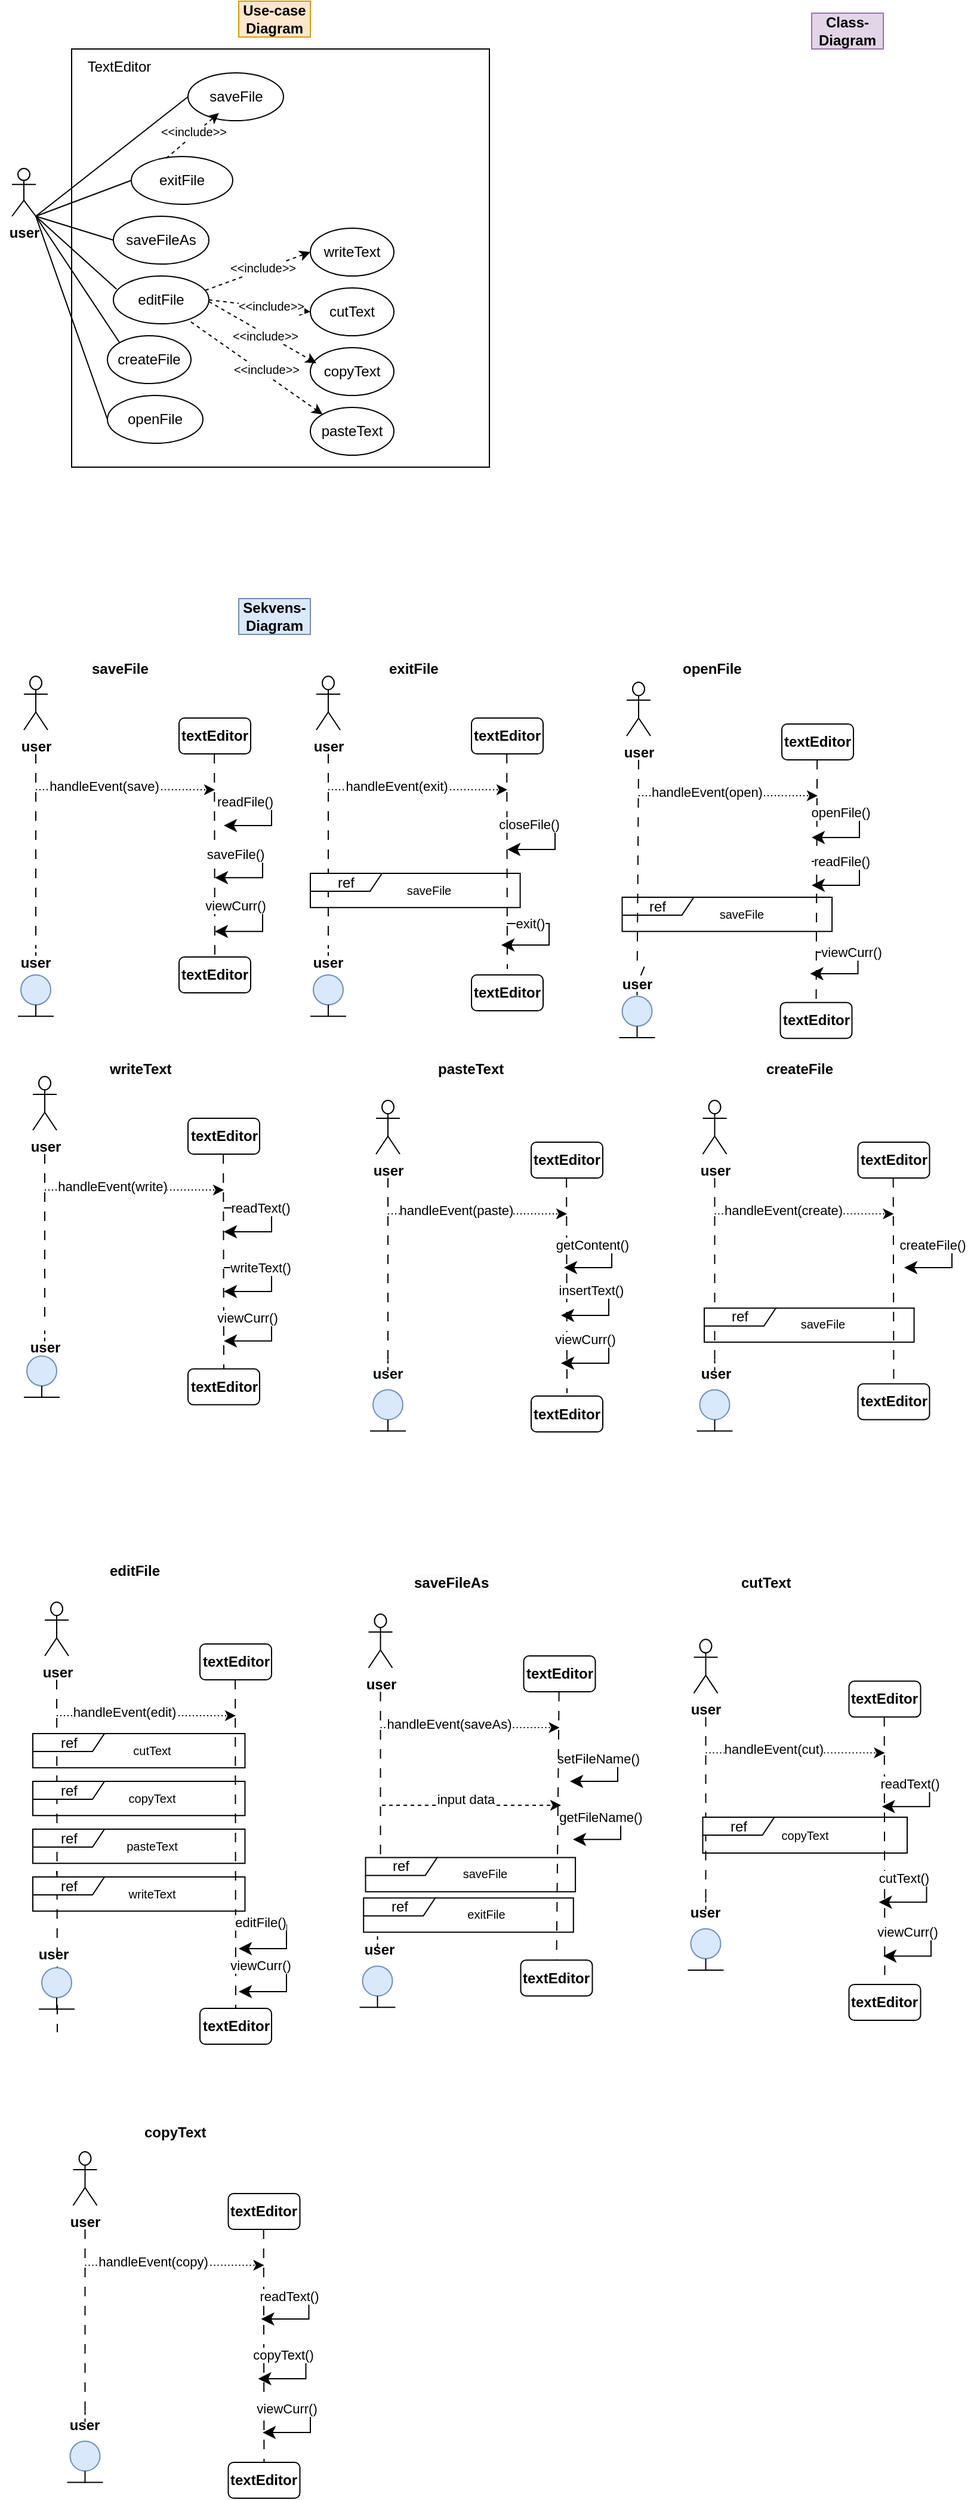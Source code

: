 <mxfile version="24.8.6">
  <diagram name="Sida-1" id="aEJ8TClAQQ043p-pL9k2">
    <mxGraphModel dx="1027" dy="503" grid="1" gridSize="10" guides="1" tooltips="1" connect="1" arrows="1" fold="1" page="1" pageScale="1" pageWidth="827" pageHeight="1169" math="0" shadow="0">
      <root>
        <mxCell id="0" />
        <mxCell id="1" parent="0" />
        <mxCell id="Ga6TCCRvnEUgYna4dLQ_-1" value="" style="whiteSpace=wrap;html=1;aspect=fixed;" parent="1" vertex="1">
          <mxGeometry x="70" y="60" width="350" height="350" as="geometry" />
        </mxCell>
        <mxCell id="JDxc8rM6WF3rHRi5hyL5-1" value="&lt;b&gt;Use-case Diagram&lt;/b&gt;" style="text;html=1;align=center;verticalAlign=middle;whiteSpace=wrap;rounded=0;fillColor=#ffe6cc;strokeColor=#d79b00;" parent="1" vertex="1">
          <mxGeometry x="210" y="20" width="60" height="30" as="geometry" />
        </mxCell>
        <mxCell id="JDxc8rM6WF3rHRi5hyL5-2" value="user" style="shape=umlActor;verticalLabelPosition=bottom;verticalAlign=top;html=1;outlineConnect=0;fontSize=12;fontStyle=1" parent="1" vertex="1">
          <mxGeometry x="20" y="160" width="20" height="40" as="geometry" />
        </mxCell>
        <mxCell id="JDxc8rM6WF3rHRi5hyL5-3" value="createFile" style="ellipse;whiteSpace=wrap;html=1;" parent="1" vertex="1">
          <mxGeometry x="100" y="300" width="70" height="40" as="geometry" />
        </mxCell>
        <mxCell id="JDxc8rM6WF3rHRi5hyL5-4" value="openFile" style="ellipse;whiteSpace=wrap;html=1;" parent="1" vertex="1">
          <mxGeometry x="100" y="350" width="80" height="40" as="geometry" />
        </mxCell>
        <mxCell id="JDxc8rM6WF3rHRi5hyL5-6" value="saveFile" style="ellipse;whiteSpace=wrap;html=1;" parent="1" vertex="1">
          <mxGeometry x="167.5" y="80" width="80" height="40" as="geometry" />
        </mxCell>
        <mxCell id="JDxc8rM6WF3rHRi5hyL5-7" value="editFile" style="ellipse;whiteSpace=wrap;html=1;" parent="1" vertex="1">
          <mxGeometry x="105" y="250" width="80" height="40" as="geometry" />
        </mxCell>
        <mxCell id="JDxc8rM6WF3rHRi5hyL5-8" value="" style="endArrow=none;html=1;rounded=0;exitX=1;exitY=1;exitDx=0;exitDy=0;exitPerimeter=0;entryX=0;entryY=0;entryDx=0;entryDy=0;" parent="1" source="JDxc8rM6WF3rHRi5hyL5-2" target="JDxc8rM6WF3rHRi5hyL5-3" edge="1">
          <mxGeometry width="50" height="50" relative="1" as="geometry">
            <mxPoint x="360" y="360" as="sourcePoint" />
            <mxPoint x="410" y="310" as="targetPoint" />
          </mxGeometry>
        </mxCell>
        <mxCell id="JDxc8rM6WF3rHRi5hyL5-9" value="" style="endArrow=none;html=1;rounded=0;exitX=1;exitY=1;exitDx=0;exitDy=0;exitPerimeter=0;entryX=0;entryY=0.5;entryDx=0;entryDy=0;" parent="1" source="JDxc8rM6WF3rHRi5hyL5-2" target="JDxc8rM6WF3rHRi5hyL5-4" edge="1">
          <mxGeometry width="50" height="50" relative="1" as="geometry">
            <mxPoint x="60" y="210" as="sourcePoint" />
            <mxPoint x="203" y="181" as="targetPoint" />
          </mxGeometry>
        </mxCell>
        <mxCell id="JDxc8rM6WF3rHRi5hyL5-10" value="" style="endArrow=none;html=1;rounded=0;entryX=0.033;entryY=0.275;entryDx=0;entryDy=0;entryPerimeter=0;" parent="1" target="JDxc8rM6WF3rHRi5hyL5-7" edge="1">
          <mxGeometry width="50" height="50" relative="1" as="geometry">
            <mxPoint x="40" y="200" as="sourcePoint" />
            <mxPoint x="210" y="280" as="targetPoint" />
          </mxGeometry>
        </mxCell>
        <mxCell id="JDxc8rM6WF3rHRi5hyL5-11" value="" style="endArrow=none;html=1;rounded=0;entryX=0;entryY=0.5;entryDx=0;entryDy=0;exitX=1;exitY=1;exitDx=0;exitDy=0;exitPerimeter=0;" parent="1" source="JDxc8rM6WF3rHRi5hyL5-2" target="JDxc8rM6WF3rHRi5hyL5-6" edge="1">
          <mxGeometry width="50" height="50" relative="1" as="geometry">
            <mxPoint x="50" y="200" as="sourcePoint" />
            <mxPoint x="194" y="392" as="targetPoint" />
          </mxGeometry>
        </mxCell>
        <mxCell id="JDxc8rM6WF3rHRi5hyL5-14" value="&lt;b&gt;Class-Diagram&lt;/b&gt;" style="text;html=1;align=center;verticalAlign=middle;whiteSpace=wrap;rounded=0;fillColor=#e1d5e7;strokeColor=#9673a6;" parent="1" vertex="1">
          <mxGeometry x="690" y="30" width="60" height="30" as="geometry" />
        </mxCell>
        <mxCell id="JDxc8rM6WF3rHRi5hyL5-15" value="&lt;b&gt;Sekvens-Diagram&lt;/b&gt;" style="text;html=1;align=center;verticalAlign=middle;whiteSpace=wrap;rounded=0;fillColor=#dae8fc;strokeColor=#6c8ebf;" parent="1" vertex="1">
          <mxGeometry x="210" y="520" width="60" height="30" as="geometry" />
        </mxCell>
        <mxCell id="Ga6TCCRvnEUgYna4dLQ_-2" value="&lt;span style=&quot;font-size: 12.0px;&quot;&gt;exitFile&lt;/span&gt;" style="ellipse;whiteSpace=wrap;html=1;" parent="1" vertex="1">
          <mxGeometry x="120" y="150" width="85" height="40" as="geometry" />
        </mxCell>
        <mxCell id="Ga6TCCRvnEUgYna4dLQ_-3" value="" style="endArrow=none;html=1;rounded=0;entryX=0;entryY=0.5;entryDx=0;entryDy=0;exitX=1;exitY=1;exitDx=0;exitDy=0;exitPerimeter=0;" parent="1" source="JDxc8rM6WF3rHRi5hyL5-2" target="Ga6TCCRvnEUgYna4dLQ_-2" edge="1">
          <mxGeometry width="50" height="50" relative="1" as="geometry">
            <mxPoint x="60" y="210" as="sourcePoint" />
            <mxPoint x="107" y="305" as="targetPoint" />
          </mxGeometry>
        </mxCell>
        <mxCell id="Ga6TCCRvnEUgYna4dLQ_-4" value="TextEditor" style="text;html=1;align=center;verticalAlign=middle;whiteSpace=wrap;rounded=0;" parent="1" vertex="1">
          <mxGeometry x="80" y="60" width="60" height="30" as="geometry" />
        </mxCell>
        <mxCell id="Ga6TCCRvnEUgYna4dLQ_-5" value="cutText&lt;span style=&quot;caret-color: rgba(0, 0, 0, 0); color: rgba(0, 0, 0, 0); font-family: monospace; font-size: 0px; text-align: start; white-space: nowrap;&quot;&gt;%3CmxGraphModel%3E%3Croot%3E%3CmxCell%20id%3D%220%22%2F%3E%3CmxCell%20id%3D%221%22%20parent%3D%220%22%2F%3E%3CmxCell%20id%3D%222%22%20value%3D%22createFile%22%20style%3D%22ellipse%3BwhiteSpace%3Dwrap%3Bhtml%3D1%3B%22%20vertex%3D%221%22%20parent%3D%221%22%3E%3CmxGeometry%20x%3D%22115%22%20y%3D%22210%22%20width%3D%2270%22%20height%3D%2240%22%20as%3D%22geometry%22%2F%3E%3C%2FmxCell%3E%3C%2Froot%3E%3C%2FmxGraphModel%3E&lt;/span&gt;" style="ellipse;whiteSpace=wrap;html=1;" parent="1" vertex="1">
          <mxGeometry x="270" y="260" width="70" height="40" as="geometry" />
        </mxCell>
        <mxCell id="Ga6TCCRvnEUgYna4dLQ_-6" value="copyText" style="ellipse;whiteSpace=wrap;html=1;" parent="1" vertex="1">
          <mxGeometry x="270" y="310" width="70" height="40" as="geometry" />
        </mxCell>
        <mxCell id="Ga6TCCRvnEUgYna4dLQ_-7" value="pasteText" style="ellipse;whiteSpace=wrap;html=1;" parent="1" vertex="1">
          <mxGeometry x="270" y="360" width="70" height="40" as="geometry" />
        </mxCell>
        <mxCell id="Ga6TCCRvnEUgYna4dLQ_-11" value="saveFileAs" style="ellipse;whiteSpace=wrap;html=1;" parent="1" vertex="1">
          <mxGeometry x="105" y="200" width="80" height="40" as="geometry" />
        </mxCell>
        <mxCell id="Ga6TCCRvnEUgYna4dLQ_-12" value="" style="endArrow=none;html=1;rounded=0;entryX=0;entryY=0.5;entryDx=0;entryDy=0;" parent="1" target="Ga6TCCRvnEUgYna4dLQ_-11" edge="1">
          <mxGeometry width="50" height="50" relative="1" as="geometry">
            <mxPoint x="40" y="200" as="sourcePoint" />
            <mxPoint x="100" y="170" as="targetPoint" />
          </mxGeometry>
        </mxCell>
        <mxCell id="Ga6TCCRvnEUgYna4dLQ_-14" value="" style="endArrow=classic;html=1;rounded=0;curved=0;dashed=1;exitX=1;exitY=0.5;exitDx=0;exitDy=0;entryX=0.072;entryY=0.325;entryDx=0;entryDy=0;entryPerimeter=0;" parent="1" target="Ga6TCCRvnEUgYna4dLQ_-6" edge="1">
          <mxGeometry width="50" height="50" relative="1" as="geometry">
            <mxPoint x="185" y="271.47" as="sourcePoint" />
            <mxPoint x="281.327" y="310.001" as="targetPoint" />
          </mxGeometry>
        </mxCell>
        <mxCell id="Ga6TCCRvnEUgYna4dLQ_-30" value="&amp;lt;&amp;lt;include&amp;gt;&amp;gt;" style="edgeLabel;html=1;align=center;verticalAlign=middle;resizable=0;points=[];fontSize=10;" parent="Ga6TCCRvnEUgYna4dLQ_-14" vertex="1" connectable="0">
          <mxGeometry x="0.06" y="-1" relative="1" as="geometry">
            <mxPoint as="offset" />
          </mxGeometry>
        </mxCell>
        <mxCell id="Ga6TCCRvnEUgYna4dLQ_-15" value="" style="endArrow=classic;html=1;rounded=0;curved=0;dashed=1;exitX=1;exitY=0.5;exitDx=0;exitDy=0;entryX=0;entryY=0.5;entryDx=0;entryDy=0;" parent="1" source="JDxc8rM6WF3rHRi5hyL5-7" target="Ga6TCCRvnEUgYna4dLQ_-5" edge="1">
          <mxGeometry width="50" height="50" relative="1" as="geometry">
            <mxPoint x="195" y="281.47" as="sourcePoint" />
            <mxPoint x="285" y="333" as="targetPoint" />
          </mxGeometry>
        </mxCell>
        <mxCell id="Ga6TCCRvnEUgYna4dLQ_-29" value="&amp;lt;&amp;lt;include&amp;gt;&amp;gt;" style="edgeLabel;html=1;align=center;verticalAlign=middle;resizable=0;points=[];fontSize=10;" parent="Ga6TCCRvnEUgYna4dLQ_-15" vertex="1" connectable="0">
          <mxGeometry x="0.198" y="1" relative="1" as="geometry">
            <mxPoint as="offset" />
          </mxGeometry>
        </mxCell>
        <mxCell id="Ga6TCCRvnEUgYna4dLQ_-22" value="" style="endArrow=classic;html=1;rounded=0;curved=0;dashed=1;exitX=1;exitY=0.5;exitDx=0;exitDy=0;entryX=0;entryY=0;entryDx=0;entryDy=0;" parent="1" target="Ga6TCCRvnEUgYna4dLQ_-7" edge="1">
          <mxGeometry width="50" height="50" relative="1" as="geometry">
            <mxPoint x="170" y="288.47" as="sourcePoint" />
            <mxPoint x="260" y="340" as="targetPoint" />
          </mxGeometry>
        </mxCell>
        <mxCell id="Ga6TCCRvnEUgYna4dLQ_-31" value="&amp;lt;&amp;lt;include&amp;gt;&amp;gt;" style="edgeLabel;html=1;align=center;verticalAlign=middle;resizable=0;points=[];fontSize=10;" parent="Ga6TCCRvnEUgYna4dLQ_-22" vertex="1" connectable="0">
          <mxGeometry x="0.091" y="3" relative="1" as="geometry">
            <mxPoint x="1" as="offset" />
          </mxGeometry>
        </mxCell>
        <mxCell id="Ga6TCCRvnEUgYna4dLQ_-25" value="writeText" style="ellipse;whiteSpace=wrap;html=1;" parent="1" vertex="1">
          <mxGeometry x="270" y="210" width="70" height="40" as="geometry" />
        </mxCell>
        <mxCell id="Ga6TCCRvnEUgYna4dLQ_-26" value="" style="endArrow=classic;html=1;rounded=0;curved=0;dashed=1;exitX=0.963;exitY=0.3;exitDx=0;exitDy=0;entryX=0;entryY=0.5;entryDx=0;entryDy=0;exitPerimeter=0;" parent="1" source="JDxc8rM6WF3rHRi5hyL5-7" target="Ga6TCCRvnEUgYna4dLQ_-25" edge="1">
          <mxGeometry width="50" height="50" relative="1" as="geometry">
            <mxPoint x="180" y="298.47" as="sourcePoint" />
            <mxPoint x="290" y="376" as="targetPoint" />
          </mxGeometry>
        </mxCell>
        <mxCell id="Ga6TCCRvnEUgYna4dLQ_-28" value="&amp;lt;&amp;lt;include&amp;gt;&amp;gt;" style="edgeLabel;html=1;align=center;verticalAlign=middle;resizable=0;points=[];fontSize=10;" parent="Ga6TCCRvnEUgYna4dLQ_-26" vertex="1" connectable="0">
          <mxGeometry x="0.109" y="2" relative="1" as="geometry">
            <mxPoint as="offset" />
          </mxGeometry>
        </mxCell>
        <mxCell id="Ga6TCCRvnEUgYna4dLQ_-45" value="&lt;span style=&quot;caret-color: rgb(0, 0, 0); color: rgb(0, 0, 0); font-family: Helvetica; font-size: 12.0px; font-style: normal; font-variant-caps: normal; letter-spacing: normal; text-align: center; text-indent: 0px; text-transform: none; white-space: normal; word-spacing: 0px; -webkit-text-stroke-width: 0px; background-color: rgb(251, 251, 251); text-decoration: none; float: none; display: inline !important;&quot;&gt;&lt;b&gt;saveFile&lt;/b&gt;&lt;/span&gt;" style="text;whiteSpace=wrap;html=1;" parent="1" vertex="1">
          <mxGeometry x="85" y="565" width="90" height="40" as="geometry" />
        </mxCell>
        <mxCell id="Ga6TCCRvnEUgYna4dLQ_-46" value="user" style="shape=umlActor;verticalLabelPosition=bottom;verticalAlign=top;html=1;fontStyle=1" parent="1" vertex="1">
          <mxGeometry x="30" y="585" width="20" height="45" as="geometry" />
        </mxCell>
        <mxCell id="Ga6TCCRvnEUgYna4dLQ_-49" value="" style="endArrow=none;html=1;rounded=0;dashed=1;" parent="1" source="Ga6TCCRvnEUgYna4dLQ_-58" edge="1">
          <mxGeometry relative="1" as="geometry">
            <mxPoint x="40" y="670" as="sourcePoint" />
            <mxPoint x="40" y="820" as="targetPoint" />
          </mxGeometry>
        </mxCell>
        <mxCell id="Ga6TCCRvnEUgYna4dLQ_-59" value="" style="ellipse;whiteSpace=wrap;html=1;aspect=fixed;fillColor=#dae8fc;strokeColor=#6c8ebf;" parent="1" vertex="1">
          <mxGeometry x="27.5" y="835" width="25" height="25" as="geometry" />
        </mxCell>
        <mxCell id="Ga6TCCRvnEUgYna4dLQ_-60" value="" style="endArrow=none;html=1;rounded=0;dashed=1;dashPattern=8 8;" parent="1" target="Ga6TCCRvnEUgYna4dLQ_-58" edge="1">
          <mxGeometry relative="1" as="geometry">
            <mxPoint x="40" y="650" as="sourcePoint" />
            <mxPoint x="40" y="820" as="targetPoint" />
          </mxGeometry>
        </mxCell>
        <mxCell id="Ga6TCCRvnEUgYna4dLQ_-58" value="user" style="text;html=1;align=center;verticalAlign=middle;whiteSpace=wrap;rounded=0;fontStyle=1" parent="1" vertex="1">
          <mxGeometry x="10" y="810" width="60" height="30" as="geometry" />
        </mxCell>
        <mxCell id="Ga6TCCRvnEUgYna4dLQ_-63" value="" style="endArrow=none;html=1;rounded=0;entryX=0.5;entryY=1;entryDx=0;entryDy=0;" parent="1" target="Ga6TCCRvnEUgYna4dLQ_-59" edge="1">
          <mxGeometry width="50" height="50" relative="1" as="geometry">
            <mxPoint x="40" y="870" as="sourcePoint" />
            <mxPoint x="400" y="720" as="targetPoint" />
          </mxGeometry>
        </mxCell>
        <mxCell id="Ga6TCCRvnEUgYna4dLQ_-64" value="" style="endArrow=none;html=1;rounded=0;" parent="1" edge="1">
          <mxGeometry width="50" height="50" relative="1" as="geometry">
            <mxPoint x="25" y="869.58" as="sourcePoint" />
            <mxPoint x="55" y="869.58" as="targetPoint" />
          </mxGeometry>
        </mxCell>
        <mxCell id="Ga6TCCRvnEUgYna4dLQ_-67" value="" style="endArrow=classic;html=1;rounded=0;dashed=1;dashPattern=1 2;fontStyle=0" parent="1" edge="1">
          <mxGeometry width="50" height="50" relative="1" as="geometry">
            <mxPoint x="40" y="680" as="sourcePoint" />
            <mxPoint x="190" y="680" as="targetPoint" />
          </mxGeometry>
        </mxCell>
        <mxCell id="Ga6TCCRvnEUgYna4dLQ_-76" value="handleEvent(save)" style="edgeLabel;html=1;align=center;verticalAlign=middle;resizable=0;points=[];" parent="Ga6TCCRvnEUgYna4dLQ_-67" vertex="1" connectable="0">
          <mxGeometry x="-0.244" y="3" relative="1" as="geometry">
            <mxPoint as="offset" />
          </mxGeometry>
        </mxCell>
        <mxCell id="Ga6TCCRvnEUgYna4dLQ_-68" value="&lt;b&gt;textEditor&lt;/b&gt;" style="rounded=1;whiteSpace=wrap;html=1;" parent="1" vertex="1">
          <mxGeometry x="160" y="620" width="60" height="30" as="geometry" />
        </mxCell>
        <mxCell id="Ga6TCCRvnEUgYna4dLQ_-69" value="" style="endArrow=none;html=1;rounded=0;dashed=1;dashPattern=8 8;" parent="1" edge="1">
          <mxGeometry relative="1" as="geometry">
            <mxPoint x="189.58" y="650" as="sourcePoint" />
            <mxPoint x="190" y="830" as="targetPoint" />
          </mxGeometry>
        </mxCell>
        <mxCell id="Ga6TCCRvnEUgYna4dLQ_-71" value="&lt;b&gt;textEditor&lt;/b&gt;" style="rounded=1;whiteSpace=wrap;html=1;" parent="1" vertex="1">
          <mxGeometry x="160" y="820" width="60" height="30" as="geometry" />
        </mxCell>
        <mxCell id="Ga6TCCRvnEUgYna4dLQ_-72" value="" style="edgeStyle=elbowEdgeStyle;elbow=horizontal;endArrow=classic;html=1;curved=0;rounded=0;endSize=8;startSize=8;verticalAlign=bottom;horizontal=1;" parent="1" edge="1">
          <mxGeometry width="50" height="50" relative="1" as="geometry">
            <mxPoint x="190" y="733.57" as="sourcePoint" />
            <mxPoint x="190" y="753.57" as="targetPoint" />
            <Array as="points">
              <mxPoint x="230" y="733.57" />
            </Array>
          </mxGeometry>
        </mxCell>
        <mxCell id="nu_FRh8DT_7MRD7y3vLJ-155" value="saveFile()" style="edgeLabel;html=1;align=center;verticalAlign=middle;resizable=0;points=[];" parent="Ga6TCCRvnEUgYna4dLQ_-72" vertex="1" connectable="0">
          <mxGeometry x="-0.663" relative="1" as="geometry">
            <mxPoint as="offset" />
          </mxGeometry>
        </mxCell>
        <mxCell id="Ga6TCCRvnEUgYna4dLQ_-73" value="" style="edgeStyle=elbowEdgeStyle;elbow=horizontal;endArrow=classic;html=1;curved=0;rounded=0;endSize=8;startSize=8;verticalAlign=bottom;horizontal=1;" parent="1" edge="1">
          <mxGeometry width="50" height="50" relative="1" as="geometry">
            <mxPoint x="190" y="778.57" as="sourcePoint" />
            <mxPoint x="190" y="798.57" as="targetPoint" />
            <Array as="points">
              <mxPoint x="230" y="778.57" />
            </Array>
          </mxGeometry>
        </mxCell>
        <mxCell id="nu_FRh8DT_7MRD7y3vLJ-156" value="viewCurr()" style="edgeLabel;html=1;align=center;verticalAlign=middle;resizable=0;points=[];" parent="Ga6TCCRvnEUgYna4dLQ_-73" vertex="1" connectable="0">
          <mxGeometry x="-0.663" y="2" relative="1" as="geometry">
            <mxPoint as="offset" />
          </mxGeometry>
        </mxCell>
        <mxCell id="nu_FRh8DT_7MRD7y3vLJ-10" value="&lt;span style=&quot;caret-color: rgb(0, 0, 0); color: rgb(0, 0, 0); font-family: Helvetica; font-size: 12.0px; font-style: normal; font-variant-caps: normal; letter-spacing: normal; text-align: center; text-indent: 0px; text-transform: none; white-space: normal; word-spacing: 0px; -webkit-text-stroke-width: 0px; background-color: rgb(251, 251, 251); text-decoration: none; float: none; display: inline !important;&quot;&gt;exitFile&lt;/span&gt;" style="text;whiteSpace=wrap;html=1;fontStyle=1" parent="1" vertex="1">
          <mxGeometry x="334" y="565" width="80" height="40" as="geometry" />
        </mxCell>
        <mxCell id="nu_FRh8DT_7MRD7y3vLJ-11" value="user" style="shape=umlActor;verticalLabelPosition=bottom;verticalAlign=top;html=1;fontStyle=1" parent="1" vertex="1">
          <mxGeometry x="275" y="585" width="20" height="45" as="geometry" />
        </mxCell>
        <mxCell id="nu_FRh8DT_7MRD7y3vLJ-12" value="" style="endArrow=none;html=1;rounded=0;dashed=1;" parent="1" edge="1">
          <mxGeometry relative="1" as="geometry">
            <mxPoint x="285" y="810" as="sourcePoint" />
            <mxPoint x="285" y="820" as="targetPoint" />
          </mxGeometry>
        </mxCell>
        <mxCell id="nu_FRh8DT_7MRD7y3vLJ-13" value="" style="ellipse;whiteSpace=wrap;html=1;aspect=fixed;fillColor=#dae8fc;strokeColor=#6c8ebf;" parent="1" vertex="1">
          <mxGeometry x="272.5" y="835" width="25" height="25" as="geometry" />
        </mxCell>
        <mxCell id="nu_FRh8DT_7MRD7y3vLJ-14" value="" style="endArrow=none;html=1;rounded=0;dashed=1;dashPattern=8 8;" parent="1" edge="1">
          <mxGeometry relative="1" as="geometry">
            <mxPoint x="285" y="650" as="sourcePoint" />
            <mxPoint x="285" y="810" as="targetPoint" />
          </mxGeometry>
        </mxCell>
        <mxCell id="nu_FRh8DT_7MRD7y3vLJ-15" value="" style="endArrow=none;html=1;rounded=0;entryX=0.5;entryY=1;entryDx=0;entryDy=0;" parent="1" target="nu_FRh8DT_7MRD7y3vLJ-13" edge="1">
          <mxGeometry width="50" height="50" relative="1" as="geometry">
            <mxPoint x="285" y="870" as="sourcePoint" />
            <mxPoint x="645" y="720" as="targetPoint" />
          </mxGeometry>
        </mxCell>
        <mxCell id="nu_FRh8DT_7MRD7y3vLJ-16" value="" style="endArrow=none;html=1;rounded=0;" parent="1" edge="1">
          <mxGeometry width="50" height="50" relative="1" as="geometry">
            <mxPoint x="270" y="869.58" as="sourcePoint" />
            <mxPoint x="300" y="869.58" as="targetPoint" />
          </mxGeometry>
        </mxCell>
        <mxCell id="nu_FRh8DT_7MRD7y3vLJ-17" value="" style="endArrow=classic;html=1;rounded=0;dashed=1;dashPattern=1 2;fontStyle=0" parent="1" edge="1">
          <mxGeometry width="50" height="50" relative="1" as="geometry">
            <mxPoint x="285" y="680" as="sourcePoint" />
            <mxPoint x="435" y="680" as="targetPoint" />
          </mxGeometry>
        </mxCell>
        <mxCell id="nu_FRh8DT_7MRD7y3vLJ-18" value="handleEvent(exit)" style="edgeLabel;html=1;align=center;verticalAlign=middle;resizable=0;points=[];" parent="nu_FRh8DT_7MRD7y3vLJ-17" vertex="1" connectable="0">
          <mxGeometry x="-0.244" y="3" relative="1" as="geometry">
            <mxPoint as="offset" />
          </mxGeometry>
        </mxCell>
        <mxCell id="nu_FRh8DT_7MRD7y3vLJ-19" value="&lt;b&gt;textEditor&lt;/b&gt;" style="rounded=1;whiteSpace=wrap;html=1;" parent="1" vertex="1">
          <mxGeometry x="405" y="620" width="60" height="30" as="geometry" />
        </mxCell>
        <mxCell id="nu_FRh8DT_7MRD7y3vLJ-20" value="" style="endArrow=none;html=1;rounded=0;dashed=1;dashPattern=8 8;" parent="1" edge="1">
          <mxGeometry relative="1" as="geometry">
            <mxPoint x="434.58" y="650" as="sourcePoint" />
            <mxPoint x="435" y="830" as="targetPoint" />
          </mxGeometry>
        </mxCell>
        <mxCell id="nu_FRh8DT_7MRD7y3vLJ-21" value="&lt;b&gt;textEditor&lt;/b&gt;" style="rounded=1;whiteSpace=wrap;html=1;" parent="1" vertex="1">
          <mxGeometry x="405" y="835" width="60" height="30" as="geometry" />
        </mxCell>
        <mxCell id="nu_FRh8DT_7MRD7y3vLJ-22" value="" style="edgeStyle=elbowEdgeStyle;elbow=horizontal;endArrow=classic;html=1;curved=0;rounded=0;endSize=8;startSize=8;verticalAlign=bottom;horizontal=1;" parent="1" edge="1">
          <mxGeometry width="50" height="50" relative="1" as="geometry">
            <mxPoint x="435" y="710" as="sourcePoint" />
            <mxPoint x="435" y="730" as="targetPoint" />
            <Array as="points">
              <mxPoint x="475" y="710" />
            </Array>
          </mxGeometry>
        </mxCell>
        <mxCell id="nu_FRh8DT_7MRD7y3vLJ-205" value="closeFile()" style="edgeLabel;html=1;align=center;verticalAlign=middle;resizable=0;points=[];" parent="nu_FRh8DT_7MRD7y3vLJ-22" vertex="1" connectable="0">
          <mxGeometry x="-0.639" y="1" relative="1" as="geometry">
            <mxPoint as="offset" />
          </mxGeometry>
        </mxCell>
        <mxCell id="nu_FRh8DT_7MRD7y3vLJ-24" value="" style="edgeStyle=elbowEdgeStyle;elbow=horizontal;endArrow=classic;html=1;curved=0;rounded=0;endSize=8;startSize=8;verticalAlign=bottom;horizontal=1;exitX=0.724;exitY=1.05;exitDx=0;exitDy=0;exitPerimeter=0;" parent="1" source="nu_FRh8DT_7MRD7y3vLJ-157" edge="1">
          <mxGeometry width="50" height="50" relative="1" as="geometry">
            <mxPoint x="430" y="790" as="sourcePoint" />
            <mxPoint x="430" y="810" as="targetPoint" />
            <Array as="points">
              <mxPoint x="470" y="790" />
            </Array>
          </mxGeometry>
        </mxCell>
        <mxCell id="nu_FRh8DT_7MRD7y3vLJ-203" value="exit()" style="edgeLabel;html=1;align=center;verticalAlign=middle;resizable=0;points=[];" parent="nu_FRh8DT_7MRD7y3vLJ-24" vertex="1" connectable="0">
          <mxGeometry x="-0.597" relative="1" as="geometry">
            <mxPoint as="offset" />
          </mxGeometry>
        </mxCell>
        <mxCell id="nu_FRh8DT_7MRD7y3vLJ-26" value="&lt;span style=&quot;caret-color: rgb(0, 0, 0); color: rgb(0, 0, 0); font-family: Helvetica; font-size: 12.0px; font-style: normal; font-variant-caps: normal; letter-spacing: normal; text-align: center; text-indent: 0px; text-transform: none; white-space: normal; word-spacing: 0px; -webkit-text-stroke-width: 0px; background-color: rgb(251, 251, 251); text-decoration: none; float: none; display: inline !important;&quot;&gt;writeText&lt;/span&gt;" style="text;whiteSpace=wrap;html=1;fontStyle=1" parent="1" vertex="1">
          <mxGeometry x="100" y="900" width="80" height="40" as="geometry" />
        </mxCell>
        <mxCell id="nu_FRh8DT_7MRD7y3vLJ-27" value="user" style="shape=umlActor;verticalLabelPosition=bottom;verticalAlign=top;html=1;fontStyle=1" parent="1" vertex="1">
          <mxGeometry x="37.5" y="920" width="20" height="45" as="geometry" />
        </mxCell>
        <mxCell id="nu_FRh8DT_7MRD7y3vLJ-28" value="" style="endArrow=none;html=1;rounded=0;dashed=1;" parent="1" edge="1">
          <mxGeometry relative="1" as="geometry">
            <mxPoint x="47.5" y="1132.57" as="sourcePoint" />
            <mxPoint x="47.5" y="1142.57" as="targetPoint" />
          </mxGeometry>
        </mxCell>
        <mxCell id="nu_FRh8DT_7MRD7y3vLJ-30" value="" style="endArrow=none;html=1;rounded=0;dashed=1;dashPattern=8 8;" parent="1" target="nu_FRh8DT_7MRD7y3vLJ-142" edge="1">
          <mxGeometry relative="1" as="geometry">
            <mxPoint x="47.5" y="985" as="sourcePoint" />
            <mxPoint x="47.5" y="1220" as="targetPoint" />
          </mxGeometry>
        </mxCell>
        <mxCell id="nu_FRh8DT_7MRD7y3vLJ-33" value="" style="endArrow=classic;html=1;rounded=0;dashed=1;dashPattern=1 2;fontStyle=0" parent="1" edge="1">
          <mxGeometry width="50" height="50" relative="1" as="geometry">
            <mxPoint x="47.5" y="1015" as="sourcePoint" />
            <mxPoint x="197.5" y="1015" as="targetPoint" />
          </mxGeometry>
        </mxCell>
        <mxCell id="nu_FRh8DT_7MRD7y3vLJ-34" value="handleEvent(write)" style="edgeLabel;html=1;align=center;verticalAlign=middle;resizable=0;points=[];fontSize=11;" parent="nu_FRh8DT_7MRD7y3vLJ-33" vertex="1" connectable="0">
          <mxGeometry x="-0.244" y="3" relative="1" as="geometry">
            <mxPoint as="offset" />
          </mxGeometry>
        </mxCell>
        <mxCell id="nu_FRh8DT_7MRD7y3vLJ-35" value="&lt;b&gt;textEditor&lt;/b&gt;" style="rounded=1;whiteSpace=wrap;html=1;" parent="1" vertex="1">
          <mxGeometry x="167.5" y="955" width="60" height="30" as="geometry" />
        </mxCell>
        <mxCell id="nu_FRh8DT_7MRD7y3vLJ-36" value="" style="endArrow=none;html=1;rounded=0;dashed=1;dashPattern=8 8;entryX=0.5;entryY=0;entryDx=0;entryDy=0;" parent="1" target="nu_FRh8DT_7MRD7y3vLJ-37" edge="1">
          <mxGeometry relative="1" as="geometry">
            <mxPoint x="197.08" y="985" as="sourcePoint" />
            <mxPoint x="197.5" y="1165" as="targetPoint" />
          </mxGeometry>
        </mxCell>
        <mxCell id="nu_FRh8DT_7MRD7y3vLJ-37" value="&lt;b&gt;textEditor&lt;/b&gt;" style="rounded=1;whiteSpace=wrap;html=1;" parent="1" vertex="1">
          <mxGeometry x="167.5" y="1164.8" width="60" height="30" as="geometry" />
        </mxCell>
        <mxCell id="nu_FRh8DT_7MRD7y3vLJ-38" value="" style="edgeStyle=elbowEdgeStyle;elbow=horizontal;endArrow=classic;html=1;curved=0;rounded=0;endSize=8;startSize=8;verticalAlign=bottom;horizontal=1;" parent="1" edge="1">
          <mxGeometry width="50" height="50" relative="1" as="geometry">
            <mxPoint x="197.5" y="1030" as="sourcePoint" />
            <mxPoint x="197.5" y="1050" as="targetPoint" />
            <Array as="points">
              <mxPoint x="237.5" y="1030" />
            </Array>
          </mxGeometry>
        </mxCell>
        <mxCell id="nu_FRh8DT_7MRD7y3vLJ-39" value="readText()" style="edgeLabel;html=1;align=center;verticalAlign=middle;resizable=0;points=[];" parent="nu_FRh8DT_7MRD7y3vLJ-38" vertex="1" connectable="0">
          <mxGeometry x="-0.4" relative="1" as="geometry">
            <mxPoint as="offset" />
          </mxGeometry>
        </mxCell>
        <mxCell id="nu_FRh8DT_7MRD7y3vLJ-40" value="" style="edgeStyle=elbowEdgeStyle;elbow=horizontal;endArrow=classic;html=1;curved=0;rounded=0;endSize=8;startSize=8;verticalAlign=bottom;horizontal=1;" parent="1" edge="1">
          <mxGeometry width="50" height="50" relative="1" as="geometry">
            <mxPoint x="197.5" y="1121.43" as="sourcePoint" />
            <mxPoint x="197.5" y="1141.43" as="targetPoint" />
            <Array as="points">
              <mxPoint x="237.5" y="1121.43" />
            </Array>
          </mxGeometry>
        </mxCell>
        <mxCell id="nu_FRh8DT_7MRD7y3vLJ-232" value="viewCurr()" style="edgeLabel;html=1;align=center;verticalAlign=middle;resizable=0;points=[];" parent="nu_FRh8DT_7MRD7y3vLJ-40" vertex="1" connectable="0">
          <mxGeometry x="-0.621" relative="1" as="geometry">
            <mxPoint as="offset" />
          </mxGeometry>
        </mxCell>
        <mxCell id="nu_FRh8DT_7MRD7y3vLJ-47" value="" style="ellipse;whiteSpace=wrap;html=1;aspect=fixed;fillColor=#dae8fc;strokeColor=#6c8ebf;" parent="1" vertex="1">
          <mxGeometry x="32.5" y="1153.94" width="25" height="25" as="geometry" />
        </mxCell>
        <mxCell id="nu_FRh8DT_7MRD7y3vLJ-48" value="" style="endArrow=none;html=1;rounded=0;entryX=0.5;entryY=1;entryDx=0;entryDy=0;" parent="1" target="nu_FRh8DT_7MRD7y3vLJ-47" edge="1">
          <mxGeometry width="50" height="50" relative="1" as="geometry">
            <mxPoint x="45" y="1188.94" as="sourcePoint" />
            <mxPoint x="405" y="1038.94" as="targetPoint" />
          </mxGeometry>
        </mxCell>
        <mxCell id="nu_FRh8DT_7MRD7y3vLJ-49" value="" style="endArrow=none;html=1;rounded=0;" parent="1" edge="1">
          <mxGeometry width="50" height="50" relative="1" as="geometry">
            <mxPoint x="30" y="1188.52" as="sourcePoint" />
            <mxPoint x="60" y="1188.52" as="targetPoint" />
          </mxGeometry>
        </mxCell>
        <mxCell id="nu_FRh8DT_7MRD7y3vLJ-60" value="&lt;span style=&quot;caret-color: rgb(0, 0, 0); color: rgb(0, 0, 0); font-family: Helvetica; font-size: 12.0px; font-style: normal; font-variant-caps: normal; letter-spacing: normal; text-align: center; text-indent: 0px; text-transform: none; white-space: normal; word-spacing: 0px; -webkit-text-stroke-width: 0px; background-color: rgb(251, 251, 251); text-decoration: none; float: none; display: inline !important;&quot;&gt;&lt;b&gt;pasteText&lt;/b&gt;&lt;/span&gt;" style="text;whiteSpace=wrap;html=1;" parent="1" vertex="1">
          <mxGeometry x="375" y="900" width="90" height="40" as="geometry" />
        </mxCell>
        <mxCell id="nu_FRh8DT_7MRD7y3vLJ-62" value="user" style="shape=umlActor;verticalLabelPosition=bottom;verticalAlign=top;html=1;fontStyle=1" parent="1" vertex="1">
          <mxGeometry x="325" y="940" width="20" height="45" as="geometry" />
        </mxCell>
        <mxCell id="nu_FRh8DT_7MRD7y3vLJ-63" value="" style="endArrow=none;html=1;rounded=0;dashed=1;" parent="1" edge="1">
          <mxGeometry relative="1" as="geometry">
            <mxPoint x="335" y="1157.23" as="sourcePoint" />
            <mxPoint x="335" y="1167.23" as="targetPoint" />
          </mxGeometry>
        </mxCell>
        <mxCell id="nu_FRh8DT_7MRD7y3vLJ-64" value="" style="ellipse;whiteSpace=wrap;html=1;aspect=fixed;fillColor=#dae8fc;strokeColor=#6c8ebf;" parent="1" vertex="1">
          <mxGeometry x="322.5" y="1182.23" width="25" height="25" as="geometry" />
        </mxCell>
        <mxCell id="nu_FRh8DT_7MRD7y3vLJ-65" value="" style="endArrow=none;html=1;rounded=0;dashed=1;dashPattern=8 8;" parent="1" edge="1">
          <mxGeometry relative="1" as="geometry">
            <mxPoint x="335" y="1005" as="sourcePoint" />
            <mxPoint x="335" y="1165" as="targetPoint" />
          </mxGeometry>
        </mxCell>
        <mxCell id="nu_FRh8DT_7MRD7y3vLJ-66" value="" style="endArrow=none;html=1;rounded=0;entryX=0.5;entryY=1;entryDx=0;entryDy=0;" parent="1" target="nu_FRh8DT_7MRD7y3vLJ-64" edge="1">
          <mxGeometry width="50" height="50" relative="1" as="geometry">
            <mxPoint x="335" y="1217.23" as="sourcePoint" />
            <mxPoint x="695" y="1067.23" as="targetPoint" />
          </mxGeometry>
        </mxCell>
        <mxCell id="nu_FRh8DT_7MRD7y3vLJ-67" value="" style="endArrow=none;html=1;rounded=0;" parent="1" edge="1">
          <mxGeometry width="50" height="50" relative="1" as="geometry">
            <mxPoint x="320" y="1216.81" as="sourcePoint" />
            <mxPoint x="350" y="1216.81" as="targetPoint" />
          </mxGeometry>
        </mxCell>
        <mxCell id="nu_FRh8DT_7MRD7y3vLJ-68" value="" style="endArrow=classic;html=1;rounded=0;dashed=1;dashPattern=1 2;fontStyle=0" parent="1" edge="1">
          <mxGeometry width="50" height="50" relative="1" as="geometry">
            <mxPoint x="335" y="1035" as="sourcePoint" />
            <mxPoint x="485" y="1035" as="targetPoint" />
          </mxGeometry>
        </mxCell>
        <mxCell id="nu_FRh8DT_7MRD7y3vLJ-69" value="handleEvent(paste)" style="edgeLabel;html=1;align=center;verticalAlign=middle;resizable=0;points=[];" parent="nu_FRh8DT_7MRD7y3vLJ-68" vertex="1" connectable="0">
          <mxGeometry x="-0.244" y="3" relative="1" as="geometry">
            <mxPoint as="offset" />
          </mxGeometry>
        </mxCell>
        <mxCell id="nu_FRh8DT_7MRD7y3vLJ-70" value="&lt;b&gt;textEditor&lt;/b&gt;" style="rounded=1;whiteSpace=wrap;html=1;" parent="1" vertex="1">
          <mxGeometry x="455" y="975" width="60" height="30" as="geometry" />
        </mxCell>
        <mxCell id="nu_FRh8DT_7MRD7y3vLJ-71" value="" style="endArrow=none;html=1;rounded=0;dashed=1;dashPattern=8 8;" parent="1" edge="1">
          <mxGeometry relative="1" as="geometry">
            <mxPoint x="484.58" y="1005" as="sourcePoint" />
            <mxPoint x="485" y="1185" as="targetPoint" />
          </mxGeometry>
        </mxCell>
        <mxCell id="nu_FRh8DT_7MRD7y3vLJ-72" value="&lt;b&gt;textEditor&lt;/b&gt;" style="rounded=1;whiteSpace=wrap;html=1;" parent="1" vertex="1">
          <mxGeometry x="455" y="1187.5" width="60" height="30" as="geometry" />
        </mxCell>
        <mxCell id="nu_FRh8DT_7MRD7y3vLJ-73" value="" style="edgeStyle=elbowEdgeStyle;elbow=horizontal;endArrow=classic;html=1;curved=0;rounded=0;endSize=8;startSize=8;verticalAlign=bottom;horizontal=1;" parent="1" edge="1">
          <mxGeometry width="50" height="50" relative="1" as="geometry">
            <mxPoint x="480" y="1100" as="sourcePoint" />
            <mxPoint x="480" y="1120" as="targetPoint" />
            <Array as="points">
              <mxPoint x="520" y="1100" />
            </Array>
          </mxGeometry>
        </mxCell>
        <mxCell id="nu_FRh8DT_7MRD7y3vLJ-171" value="insertText()" style="edgeLabel;html=1;align=center;verticalAlign=middle;resizable=0;points=[];" parent="nu_FRh8DT_7MRD7y3vLJ-73" vertex="1" connectable="0">
          <mxGeometry x="-0.497" y="1" relative="1" as="geometry">
            <mxPoint as="offset" />
          </mxGeometry>
        </mxCell>
        <mxCell id="nu_FRh8DT_7MRD7y3vLJ-75" value="" style="edgeStyle=elbowEdgeStyle;elbow=horizontal;endArrow=classic;html=1;curved=0;rounded=0;endSize=8;startSize=8;verticalAlign=bottom;horizontal=1;" parent="1" edge="1">
          <mxGeometry width="50" height="50" relative="1" as="geometry">
            <mxPoint x="480" y="1140" as="sourcePoint" />
            <mxPoint x="480" y="1160" as="targetPoint" />
            <Array as="points">
              <mxPoint x="520" y="1140" />
            </Array>
          </mxGeometry>
        </mxCell>
        <mxCell id="nu_FRh8DT_7MRD7y3vLJ-172" value="viewCurr()" style="edgeLabel;html=1;align=center;verticalAlign=middle;resizable=0;points=[];" parent="nu_FRh8DT_7MRD7y3vLJ-75" vertex="1" connectable="0">
          <mxGeometry x="-0.6" relative="1" as="geometry">
            <mxPoint as="offset" />
          </mxGeometry>
        </mxCell>
        <mxCell id="nu_FRh8DT_7MRD7y3vLJ-77" value="&lt;span style=&quot;caret-color: rgb(0, 0, 0); color: rgb(0, 0, 0); font-family: Helvetica; font-size: 12.0px; font-style: normal; font-variant-caps: normal; letter-spacing: normal; text-align: center; text-indent: 0px; text-transform: none; white-space: normal; word-spacing: 0px; -webkit-text-stroke-width: 0px; background-color: rgb(251, 251, 251); text-decoration: none; float: none; display: inline !important;&quot;&gt;&lt;b&gt;editFile&lt;/b&gt;&lt;/span&gt;" style="text;whiteSpace=wrap;html=1;" parent="1" vertex="1">
          <mxGeometry x="100" y="1320" width="90" height="40" as="geometry" />
        </mxCell>
        <mxCell id="nu_FRh8DT_7MRD7y3vLJ-78" value="user" style="shape=umlActor;verticalLabelPosition=bottom;verticalAlign=top;html=1;fontStyle=1" parent="1" vertex="1">
          <mxGeometry x="47.5" y="1360" width="20" height="45" as="geometry" />
        </mxCell>
        <mxCell id="nu_FRh8DT_7MRD7y3vLJ-79" value="" style="endArrow=none;html=1;rounded=0;dashed=1;" parent="1" edge="1">
          <mxGeometry relative="1" as="geometry">
            <mxPoint x="57.5" y="1585" as="sourcePoint" />
            <mxPoint x="57.5" y="1595" as="targetPoint" />
          </mxGeometry>
        </mxCell>
        <mxCell id="nu_FRh8DT_7MRD7y3vLJ-80" value="" style="endArrow=none;html=1;rounded=0;dashed=1;dashPattern=8 8;" parent="1" edge="1">
          <mxGeometry relative="1" as="geometry">
            <mxPoint x="57.5" y="1425" as="sourcePoint" />
            <mxPoint x="58" y="1720" as="targetPoint" />
          </mxGeometry>
        </mxCell>
        <mxCell id="nu_FRh8DT_7MRD7y3vLJ-81" value="" style="endArrow=classic;html=1;rounded=0;dashed=1;dashPattern=1 2;fontStyle=0" parent="1" edge="1">
          <mxGeometry width="50" height="50" relative="1" as="geometry">
            <mxPoint x="57.5" y="1455" as="sourcePoint" />
            <mxPoint x="207.5" y="1455" as="targetPoint" />
          </mxGeometry>
        </mxCell>
        <mxCell id="nu_FRh8DT_7MRD7y3vLJ-82" value="handleEvent(edit)" style="edgeLabel;html=1;align=center;verticalAlign=middle;resizable=0;points=[];fontSize=11;" parent="nu_FRh8DT_7MRD7y3vLJ-81" vertex="1" connectable="0">
          <mxGeometry x="-0.244" y="3" relative="1" as="geometry">
            <mxPoint as="offset" />
          </mxGeometry>
        </mxCell>
        <mxCell id="nu_FRh8DT_7MRD7y3vLJ-83" value="&lt;b&gt;textEditor&lt;/b&gt;" style="rounded=1;whiteSpace=wrap;html=1;" parent="1" vertex="1">
          <mxGeometry x="177.5" y="1395" width="60" height="30" as="geometry" />
        </mxCell>
        <mxCell id="nu_FRh8DT_7MRD7y3vLJ-84" value="" style="endArrow=none;html=1;rounded=0;dashed=1;dashPattern=8 8;entryX=0.5;entryY=0;entryDx=0;entryDy=0;" parent="1" target="nu_FRh8DT_7MRD7y3vLJ-85" edge="1">
          <mxGeometry relative="1" as="geometry">
            <mxPoint x="207.08" y="1425" as="sourcePoint" />
            <mxPoint x="207.5" y="1605" as="targetPoint" />
          </mxGeometry>
        </mxCell>
        <mxCell id="nu_FRh8DT_7MRD7y3vLJ-85" value="&lt;b&gt;textEditor&lt;/b&gt;" style="rounded=1;whiteSpace=wrap;html=1;" parent="1" vertex="1">
          <mxGeometry x="177.5" y="1700" width="60" height="30" as="geometry" />
        </mxCell>
        <mxCell id="nu_FRh8DT_7MRD7y3vLJ-90" value="" style="ellipse;whiteSpace=wrap;html=1;aspect=fixed;fillColor=#dae8fc;strokeColor=#6c8ebf;" parent="1" vertex="1">
          <mxGeometry x="45" y="1666" width="25" height="25" as="geometry" />
        </mxCell>
        <mxCell id="nu_FRh8DT_7MRD7y3vLJ-91" value="" style="endArrow=none;html=1;rounded=0;entryX=0.5;entryY=1;entryDx=0;entryDy=0;" parent="1" target="nu_FRh8DT_7MRD7y3vLJ-90" edge="1">
          <mxGeometry width="50" height="50" relative="1" as="geometry">
            <mxPoint x="57.5" y="1701" as="sourcePoint" />
            <mxPoint x="417.5" y="1551" as="targetPoint" />
          </mxGeometry>
        </mxCell>
        <mxCell id="nu_FRh8DT_7MRD7y3vLJ-92" value="" style="endArrow=none;html=1;rounded=0;" parent="1" edge="1">
          <mxGeometry width="50" height="50" relative="1" as="geometry">
            <mxPoint x="42.5" y="1700.58" as="sourcePoint" />
            <mxPoint x="72.5" y="1700.58" as="targetPoint" />
          </mxGeometry>
        </mxCell>
        <mxCell id="nu_FRh8DT_7MRD7y3vLJ-131" value="" style=";movable=1;resizable=1;rotatable=1;deletable=1;editable=1;locked=0;connectable=1;" parent="1" vertex="1" connectable="0">
          <mxGeometry x="37.5" y="1470" width="230" height="40" as="geometry" />
        </mxCell>
        <mxCell id="nu_FRh8DT_7MRD7y3vLJ-2" value="ref" style="shape=umlFrame;whiteSpace=wrap;html=1;pointerEvents=0;width=60;height=15;" parent="nu_FRh8DT_7MRD7y3vLJ-131" vertex="1">
          <mxGeometry width="177.727" height="28.571" as="geometry" />
        </mxCell>
        <mxCell id="nu_FRh8DT_7MRD7y3vLJ-9" value="cutText" style="text;html=1;align=center;verticalAlign=middle;resizable=0;points=[];autosize=1;strokeColor=none;fillColor=none;fontSize=10;" parent="nu_FRh8DT_7MRD7y3vLJ-131" vertex="1">
          <mxGeometry x="69.996" y="-1.43" width="60" height="30" as="geometry" />
        </mxCell>
        <mxCell id="nu_FRh8DT_7MRD7y3vLJ-132" value="" style=";movable=1;resizable=1;rotatable=1;deletable=1;editable=1;locked=0;connectable=1;" parent="1" vertex="1" connectable="0">
          <mxGeometry x="37.5" y="1510" width="230" height="40" as="geometry" />
        </mxCell>
        <mxCell id="nu_FRh8DT_7MRD7y3vLJ-133" value="ref" style="shape=umlFrame;whiteSpace=wrap;html=1;pointerEvents=0;width=60;height=15;" parent="nu_FRh8DT_7MRD7y3vLJ-132" vertex="1">
          <mxGeometry width="177.727" height="28.571" as="geometry" />
        </mxCell>
        <mxCell id="nu_FRh8DT_7MRD7y3vLJ-134" value="copyText" style="text;html=1;align=center;verticalAlign=middle;resizable=0;points=[];autosize=1;strokeColor=none;fillColor=none;fontSize=10;" parent="nu_FRh8DT_7MRD7y3vLJ-132" vertex="1">
          <mxGeometry x="64.996" y="-1.43" width="70" height="30" as="geometry" />
        </mxCell>
        <mxCell id="nu_FRh8DT_7MRD7y3vLJ-135" value="" style=";movable=1;resizable=1;rotatable=1;deletable=1;editable=1;locked=0;connectable=1;" parent="1" vertex="1" connectable="0">
          <mxGeometry x="37.5" y="1550" width="230" height="40" as="geometry" />
        </mxCell>
        <mxCell id="nu_FRh8DT_7MRD7y3vLJ-136" value="ref" style="shape=umlFrame;whiteSpace=wrap;html=1;pointerEvents=0;width=60;height=15;" parent="nu_FRh8DT_7MRD7y3vLJ-135" vertex="1">
          <mxGeometry width="177.727" height="28.571" as="geometry" />
        </mxCell>
        <mxCell id="nu_FRh8DT_7MRD7y3vLJ-137" value="pasteText" style="text;html=1;align=center;verticalAlign=middle;resizable=0;points=[];autosize=1;strokeColor=none;fillColor=none;fontSize=10;" parent="nu_FRh8DT_7MRD7y3vLJ-135" vertex="1">
          <mxGeometry x="64.996" y="-1.43" width="70" height="30" as="geometry" />
        </mxCell>
        <mxCell id="nu_FRh8DT_7MRD7y3vLJ-138" value="" style=";movable=1;resizable=1;rotatable=1;deletable=1;editable=1;locked=0;connectable=1;" parent="1" vertex="1" connectable="0">
          <mxGeometry x="37.5" y="1590" width="230" height="40" as="geometry" />
        </mxCell>
        <mxCell id="nu_FRh8DT_7MRD7y3vLJ-139" value="ref" style="shape=umlFrame;whiteSpace=wrap;html=1;pointerEvents=0;width=60;height=15;" parent="nu_FRh8DT_7MRD7y3vLJ-138" vertex="1">
          <mxGeometry width="177.727" height="28.571" as="geometry" />
        </mxCell>
        <mxCell id="nu_FRh8DT_7MRD7y3vLJ-140" value="writeText" style="text;html=1;align=center;verticalAlign=middle;resizable=0;points=[];autosize=1;strokeColor=none;fillColor=none;fontSize=10;" parent="nu_FRh8DT_7MRD7y3vLJ-138" vertex="1">
          <mxGeometry x="64.996" y="-1.43" width="70" height="30" as="geometry" />
        </mxCell>
        <mxCell id="nu_FRh8DT_7MRD7y3vLJ-141" value="user" style="text;html=1;align=center;verticalAlign=middle;whiteSpace=wrap;rounded=0;fontStyle=1" parent="1" vertex="1">
          <mxGeometry x="305" y="1153.86" width="60" height="30" as="geometry" />
        </mxCell>
        <mxCell id="nu_FRh8DT_7MRD7y3vLJ-142" value="user" style="text;html=1;align=center;verticalAlign=middle;whiteSpace=wrap;rounded=0;fontStyle=1" parent="1" vertex="1">
          <mxGeometry x="17.5" y="1126.57" width="60" height="41" as="geometry" />
        </mxCell>
        <mxCell id="nu_FRh8DT_7MRD7y3vLJ-143" value="user" style="text;html=1;align=center;verticalAlign=middle;whiteSpace=wrap;rounded=0;fontStyle=1" parent="1" vertex="1">
          <mxGeometry x="25" y="1640" width="60" height="30" as="geometry" />
        </mxCell>
        <mxCell id="nu_FRh8DT_7MRD7y3vLJ-147" value="" style="edgeStyle=elbowEdgeStyle;elbow=horizontal;endArrow=classic;html=1;curved=0;rounded=0;endSize=8;startSize=8;verticalAlign=bottom;horizontal=1;" parent="1" edge="1">
          <mxGeometry width="50" height="50" relative="1" as="geometry">
            <mxPoint x="210" y="1630" as="sourcePoint" />
            <mxPoint x="210" y="1650" as="targetPoint" />
            <Array as="points">
              <mxPoint x="250" y="1630" />
            </Array>
          </mxGeometry>
        </mxCell>
        <mxCell id="nu_FRh8DT_7MRD7y3vLJ-235" value="editFile()" style="edgeLabel;html=1;align=center;verticalAlign=middle;resizable=0;points=[];" parent="nu_FRh8DT_7MRD7y3vLJ-147" vertex="1" connectable="0">
          <mxGeometry x="-0.654" y="2" relative="1" as="geometry">
            <mxPoint as="offset" />
          </mxGeometry>
        </mxCell>
        <mxCell id="nu_FRh8DT_7MRD7y3vLJ-149" value="user" style="text;html=1;align=center;verticalAlign=middle;whiteSpace=wrap;rounded=0;fontStyle=1" parent="1" vertex="1">
          <mxGeometry x="255" y="810" width="60" height="30" as="geometry" />
        </mxCell>
        <mxCell id="nu_FRh8DT_7MRD7y3vLJ-151" value="&lt;span style=&quot;caret-color: rgb(0, 0, 0); color: rgb(0, 0, 0); font-family: Helvetica; font-size: 12.0px; font-style: normal; font-variant-caps: normal; letter-spacing: normal; text-align: center; text-indent: 0px; text-transform: none; white-space: normal; word-spacing: 0px; -webkit-text-stroke-width: 0px; background-color: rgb(251, 251, 251); text-decoration: none; float: none; display: inline !important;&quot;&gt;openFile&lt;/span&gt;" style="text;whiteSpace=wrap;html=1;fontStyle=1" parent="1" vertex="1">
          <mxGeometry x="580" y="565" width="90" height="40" as="geometry" />
        </mxCell>
        <mxCell id="nu_FRh8DT_7MRD7y3vLJ-157" value="" style=";movable=1;resizable=1;rotatable=1;deletable=1;editable=1;locked=0;connectable=1;" parent="1" vertex="1" connectable="0">
          <mxGeometry x="270" y="750" width="227.5" height="40" as="geometry" />
        </mxCell>
        <mxCell id="nu_FRh8DT_7MRD7y3vLJ-158" value="ref" style="shape=umlFrame;whiteSpace=wrap;html=1;pointerEvents=0;width=60;height=15;" parent="nu_FRh8DT_7MRD7y3vLJ-157" vertex="1">
          <mxGeometry width="175.795" height="28.571" as="geometry" />
        </mxCell>
        <mxCell id="nu_FRh8DT_7MRD7y3vLJ-159" value="saveFile" style="text;html=1;align=center;verticalAlign=middle;resizable=0;points=[];autosize=1;strokeColor=none;fillColor=none;fontSize=10;" parent="nu_FRh8DT_7MRD7y3vLJ-157" vertex="1">
          <mxGeometry x="69.289" y="-1.43" width="60" height="30" as="geometry" />
        </mxCell>
        <mxCell id="nu_FRh8DT_7MRD7y3vLJ-162" value="" style="endArrow=classic;html=1;rounded=0;curved=0;dashed=1;exitX=0.344;exitY=0.038;exitDx=0;exitDy=0;exitPerimeter=0;entryX=0.323;entryY=0.842;entryDx=0;entryDy=0;entryPerimeter=0;" parent="1" source="Ga6TCCRvnEUgYna4dLQ_-2" edge="1" target="JDxc8rM6WF3rHRi5hyL5-6">
          <mxGeometry width="50" height="50" relative="1" as="geometry">
            <mxPoint x="109" y="152" as="sourcePoint" />
            <mxPoint x="130" y="130" as="targetPoint" />
          </mxGeometry>
        </mxCell>
        <mxCell id="nu_FRh8DT_7MRD7y3vLJ-163" value="&amp;lt;&amp;lt;include&amp;gt;&amp;gt;" style="edgeLabel;html=1;align=center;verticalAlign=middle;resizable=0;points=[];fontSize=10;" parent="nu_FRh8DT_7MRD7y3vLJ-162" vertex="1" connectable="0">
          <mxGeometry x="0.109" y="2" relative="1" as="geometry">
            <mxPoint as="offset" />
          </mxGeometry>
        </mxCell>
        <mxCell id="nu_FRh8DT_7MRD7y3vLJ-167" value="&lt;span style=&quot;caret-color: rgb(0, 0, 0); color: rgb(0, 0, 0); font-family: Helvetica; font-size: 12.0px; font-style: normal; font-variant-caps: normal; letter-spacing: normal; text-align: center; text-indent: 0px; text-transform: none; white-space: normal; word-spacing: 0px; -webkit-text-stroke-width: 0px; background-color: rgb(251, 251, 251); text-decoration: none; float: none; display: inline !important;&quot;&gt;createFile&lt;/span&gt;" style="text;whiteSpace=wrap;html=1;fontStyle=1" parent="1" vertex="1">
          <mxGeometry x="650" y="900" width="90" height="40" as="geometry" />
        </mxCell>
        <mxCell id="nu_FRh8DT_7MRD7y3vLJ-168" value="&lt;span style=&quot;caret-color: rgb(0, 0, 0); color: rgb(0, 0, 0); font-family: Helvetica; font-size: 12.0px; font-style: normal; font-variant-caps: normal; letter-spacing: normal; text-align: center; text-indent: 0px; text-transform: none; white-space: normal; word-spacing: 0px; -webkit-text-stroke-width: 0px; background-color: rgb(251, 251, 251); text-decoration: none; float: none; display: inline !important;&quot;&gt;&lt;b&gt;saveFileAs&lt;/b&gt;&lt;/span&gt;" style="text;whiteSpace=wrap;html=1;" parent="1" vertex="1">
          <mxGeometry x="355" y="1330" width="100" height="40" as="geometry" />
        </mxCell>
        <mxCell id="nu_FRh8DT_7MRD7y3vLJ-180" value="user" style="shape=umlActor;verticalLabelPosition=bottom;verticalAlign=top;html=1;fontStyle=1" parent="1" vertex="1">
          <mxGeometry x="535" y="590" width="20" height="45" as="geometry" />
        </mxCell>
        <mxCell id="nu_FRh8DT_7MRD7y3vLJ-181" value="" style="endArrow=none;html=1;rounded=0;dashed=1;" parent="1" edge="1">
          <mxGeometry relative="1" as="geometry">
            <mxPoint x="543.75" y="843.08" as="sourcePoint" />
            <mxPoint x="543.75" y="853.08" as="targetPoint" />
          </mxGeometry>
        </mxCell>
        <mxCell id="nu_FRh8DT_7MRD7y3vLJ-182" value="" style="ellipse;whiteSpace=wrap;html=1;aspect=fixed;fillColor=#dae8fc;strokeColor=#6c8ebf;" parent="1" vertex="1">
          <mxGeometry x="531.25" y="852.93" width="25" height="25" as="geometry" />
        </mxCell>
        <mxCell id="nu_FRh8DT_7MRD7y3vLJ-183" value="" style="endArrow=none;html=1;rounded=0;dashed=1;dashPattern=8 8;" parent="1" edge="1" source="gXh3jNHh74zM0W-QCB9n-6">
          <mxGeometry relative="1" as="geometry">
            <mxPoint x="545" y="655" as="sourcePoint" />
            <mxPoint x="545" y="840" as="targetPoint" />
          </mxGeometry>
        </mxCell>
        <mxCell id="nu_FRh8DT_7MRD7y3vLJ-184" value="" style="endArrow=none;html=1;rounded=0;entryX=0.5;entryY=1;entryDx=0;entryDy=0;" parent="1" target="nu_FRh8DT_7MRD7y3vLJ-182" edge="1">
          <mxGeometry width="50" height="50" relative="1" as="geometry">
            <mxPoint x="543.75" y="887.93" as="sourcePoint" />
            <mxPoint x="903.75" y="737.93" as="targetPoint" />
          </mxGeometry>
        </mxCell>
        <mxCell id="nu_FRh8DT_7MRD7y3vLJ-185" value="" style="endArrow=none;html=1;rounded=0;" parent="1" edge="1">
          <mxGeometry width="50" height="50" relative="1" as="geometry">
            <mxPoint x="528.75" y="887.51" as="sourcePoint" />
            <mxPoint x="558.75" y="887.51" as="targetPoint" />
          </mxGeometry>
        </mxCell>
        <mxCell id="nu_FRh8DT_7MRD7y3vLJ-186" value="" style="endArrow=classic;html=1;rounded=0;dashed=1;dashPattern=1 2;fontStyle=0" parent="1" edge="1">
          <mxGeometry width="50" height="50" relative="1" as="geometry">
            <mxPoint x="545" y="685" as="sourcePoint" />
            <mxPoint x="695" y="685" as="targetPoint" />
          </mxGeometry>
        </mxCell>
        <mxCell id="nu_FRh8DT_7MRD7y3vLJ-187" value="handleEvent(open)" style="edgeLabel;html=1;align=center;verticalAlign=middle;resizable=0;points=[];" parent="nu_FRh8DT_7MRD7y3vLJ-186" vertex="1" connectable="0">
          <mxGeometry x="-0.244" y="3" relative="1" as="geometry">
            <mxPoint as="offset" />
          </mxGeometry>
        </mxCell>
        <mxCell id="nu_FRh8DT_7MRD7y3vLJ-188" value="&lt;b&gt;textEditor&lt;/b&gt;" style="rounded=1;whiteSpace=wrap;html=1;" parent="1" vertex="1">
          <mxGeometry x="665" y="625" width="60" height="30" as="geometry" />
        </mxCell>
        <mxCell id="nu_FRh8DT_7MRD7y3vLJ-189" value="" style="endArrow=none;html=1;rounded=0;dashed=1;dashPattern=8 8;entryX=0.5;entryY=0;entryDx=0;entryDy=0;" parent="1" target="nu_FRh8DT_7MRD7y3vLJ-190" edge="1">
          <mxGeometry relative="1" as="geometry">
            <mxPoint x="694.58" y="655" as="sourcePoint" />
            <mxPoint x="695" y="835" as="targetPoint" />
          </mxGeometry>
        </mxCell>
        <mxCell id="nu_FRh8DT_7MRD7y3vLJ-190" value="&lt;b&gt;textEditor&lt;/b&gt;" style="rounded=1;whiteSpace=wrap;html=1;" parent="1" vertex="1">
          <mxGeometry x="663.75" y="858.08" width="60" height="30" as="geometry" />
        </mxCell>
        <mxCell id="nu_FRh8DT_7MRD7y3vLJ-191" value="" style="edgeStyle=elbowEdgeStyle;elbow=horizontal;endArrow=classic;html=1;curved=0;rounded=0;endSize=8;startSize=8;verticalAlign=bottom;horizontal=1;" parent="1" edge="1">
          <mxGeometry width="50" height="50" relative="1" as="geometry">
            <mxPoint x="690" y="700" as="sourcePoint" />
            <mxPoint x="690" y="720" as="targetPoint" />
            <Array as="points">
              <mxPoint x="730" y="700" />
            </Array>
          </mxGeometry>
        </mxCell>
        <mxCell id="nu_FRh8DT_7MRD7y3vLJ-204" value="openFile()" style="edgeLabel;html=1;align=center;verticalAlign=middle;resizable=0;points=[];" parent="nu_FRh8DT_7MRD7y3vLJ-191" vertex="1" connectable="0">
          <mxGeometry x="-0.529" y="1" relative="1" as="geometry">
            <mxPoint as="offset" />
          </mxGeometry>
        </mxCell>
        <mxCell id="nu_FRh8DT_7MRD7y3vLJ-193" value="" style="edgeStyle=elbowEdgeStyle;elbow=horizontal;endArrow=classic;html=1;curved=0;rounded=0;endSize=8;startSize=8;verticalAlign=bottom;horizontal=1;exitX=0.724;exitY=1.05;exitDx=0;exitDy=0;exitPerimeter=0;" parent="1" edge="1">
          <mxGeometry width="50" height="50" relative="1" as="geometry">
            <mxPoint x="693.46" y="816.0" as="sourcePoint" />
            <mxPoint x="688.75" y="834.0" as="targetPoint" />
            <Array as="points">
              <mxPoint x="728.75" y="814.0" />
            </Array>
          </mxGeometry>
        </mxCell>
        <mxCell id="nu_FRh8DT_7MRD7y3vLJ-194" value="viewCurr()" style="edgeLabel;html=1;align=center;verticalAlign=middle;resizable=0;points=[];" parent="nu_FRh8DT_7MRD7y3vLJ-193" vertex="1" connectable="0">
          <mxGeometry x="-0.366" relative="1" as="geometry">
            <mxPoint as="offset" />
          </mxGeometry>
        </mxCell>
        <mxCell id="nu_FRh8DT_7MRD7y3vLJ-200" value="" style="edgeStyle=elbowEdgeStyle;elbow=horizontal;endArrow=classic;html=1;curved=0;rounded=0;endSize=8;startSize=8;verticalAlign=bottom;horizontal=1;" parent="1" edge="1">
          <mxGeometry width="50" height="50" relative="1" as="geometry">
            <mxPoint x="690" y="740" as="sourcePoint" />
            <mxPoint x="690" y="760" as="targetPoint" />
            <Array as="points">
              <mxPoint x="730" y="740" />
            </Array>
          </mxGeometry>
        </mxCell>
        <mxCell id="nu_FRh8DT_7MRD7y3vLJ-201" value="readFile()" style="edgeLabel;html=1;align=center;verticalAlign=middle;resizable=0;points=[];" parent="nu_FRh8DT_7MRD7y3vLJ-200" vertex="1" connectable="0">
          <mxGeometry x="-0.4" relative="1" as="geometry">
            <mxPoint x="-5" as="offset" />
          </mxGeometry>
        </mxCell>
        <mxCell id="nu_FRh8DT_7MRD7y3vLJ-207" value="" style="edgeStyle=elbowEdgeStyle;elbow=horizontal;endArrow=classic;html=1;curved=0;rounded=0;endSize=8;startSize=8;verticalAlign=bottom;horizontal=1;" parent="1" edge="1">
          <mxGeometry width="50" height="50" relative="1" as="geometry">
            <mxPoint x="482.5" y="1060" as="sourcePoint" />
            <mxPoint x="482.5" y="1080" as="targetPoint" />
            <Array as="points">
              <mxPoint x="522.5" y="1060" />
            </Array>
          </mxGeometry>
        </mxCell>
        <mxCell id="nu_FRh8DT_7MRD7y3vLJ-210" value="getContent()" style="edgeLabel;html=1;align=center;verticalAlign=middle;resizable=0;points=[];" parent="nu_FRh8DT_7MRD7y3vLJ-207" vertex="1" connectable="0">
          <mxGeometry x="-0.544" y="-1" relative="1" as="geometry">
            <mxPoint as="offset" />
          </mxGeometry>
        </mxCell>
        <mxCell id="nu_FRh8DT_7MRD7y3vLJ-211" value="user" style="shape=umlActor;verticalLabelPosition=bottom;verticalAlign=top;html=1;fontStyle=1" parent="1" vertex="1">
          <mxGeometry x="598.75" y="940" width="20" height="45" as="geometry" />
        </mxCell>
        <mxCell id="nu_FRh8DT_7MRD7y3vLJ-212" value="" style="endArrow=none;html=1;rounded=0;dashed=1;" parent="1" edge="1">
          <mxGeometry relative="1" as="geometry">
            <mxPoint x="608.75" y="1157.23" as="sourcePoint" />
            <mxPoint x="608.75" y="1167.23" as="targetPoint" />
          </mxGeometry>
        </mxCell>
        <mxCell id="nu_FRh8DT_7MRD7y3vLJ-213" value="" style="ellipse;whiteSpace=wrap;html=1;aspect=fixed;fillColor=#dae8fc;strokeColor=#6c8ebf;" parent="1" vertex="1">
          <mxGeometry x="596.25" y="1182.23" width="25" height="25" as="geometry" />
        </mxCell>
        <mxCell id="nu_FRh8DT_7MRD7y3vLJ-214" value="" style="endArrow=none;html=1;rounded=0;dashed=1;dashPattern=8 8;" parent="1" edge="1">
          <mxGeometry relative="1" as="geometry">
            <mxPoint x="608.75" y="1005" as="sourcePoint" />
            <mxPoint x="608.75" y="1165" as="targetPoint" />
          </mxGeometry>
        </mxCell>
        <mxCell id="nu_FRh8DT_7MRD7y3vLJ-215" value="" style="endArrow=none;html=1;rounded=0;entryX=0.5;entryY=1;entryDx=0;entryDy=0;" parent="1" target="nu_FRh8DT_7MRD7y3vLJ-213" edge="1">
          <mxGeometry width="50" height="50" relative="1" as="geometry">
            <mxPoint x="608.75" y="1217.23" as="sourcePoint" />
            <mxPoint x="968.75" y="1067.23" as="targetPoint" />
          </mxGeometry>
        </mxCell>
        <mxCell id="nu_FRh8DT_7MRD7y3vLJ-216" value="" style="endArrow=none;html=1;rounded=0;" parent="1" edge="1">
          <mxGeometry width="50" height="50" relative="1" as="geometry">
            <mxPoint x="593.75" y="1216.81" as="sourcePoint" />
            <mxPoint x="623.75" y="1216.81" as="targetPoint" />
          </mxGeometry>
        </mxCell>
        <mxCell id="nu_FRh8DT_7MRD7y3vLJ-217" value="" style="endArrow=classic;html=1;rounded=0;dashed=1;dashPattern=1 2;fontStyle=0" parent="1" edge="1">
          <mxGeometry width="50" height="50" relative="1" as="geometry">
            <mxPoint x="608.75" y="1035" as="sourcePoint" />
            <mxPoint x="758.75" y="1035" as="targetPoint" />
          </mxGeometry>
        </mxCell>
        <mxCell id="nu_FRh8DT_7MRD7y3vLJ-218" value="handleEvent(create)" style="edgeLabel;html=1;align=center;verticalAlign=middle;resizable=0;points=[];" parent="nu_FRh8DT_7MRD7y3vLJ-217" vertex="1" connectable="0">
          <mxGeometry x="-0.244" y="3" relative="1" as="geometry">
            <mxPoint as="offset" />
          </mxGeometry>
        </mxCell>
        <mxCell id="nu_FRh8DT_7MRD7y3vLJ-219" value="&lt;b&gt;textEditor&lt;/b&gt;" style="rounded=1;whiteSpace=wrap;html=1;" parent="1" vertex="1">
          <mxGeometry x="728.75" y="975" width="60" height="30" as="geometry" />
        </mxCell>
        <mxCell id="nu_FRh8DT_7MRD7y3vLJ-226" value="" style="edgeStyle=elbowEdgeStyle;elbow=horizontal;endArrow=classic;html=1;curved=0;rounded=0;endSize=8;startSize=8;verticalAlign=bottom;horizontal=1;" parent="1" edge="1">
          <mxGeometry width="50" height="50" relative="1" as="geometry">
            <mxPoint x="767.5" y="1060" as="sourcePoint" />
            <mxPoint x="767.5" y="1080" as="targetPoint" />
            <Array as="points">
              <mxPoint x="807.5" y="1060" />
            </Array>
          </mxGeometry>
        </mxCell>
        <mxCell id="nu_FRh8DT_7MRD7y3vLJ-227" value="createFile()" style="edgeLabel;html=1;align=center;verticalAlign=middle;resizable=0;points=[];" parent="nu_FRh8DT_7MRD7y3vLJ-226" vertex="1" connectable="0">
          <mxGeometry x="-0.544" y="-1" relative="1" as="geometry">
            <mxPoint as="offset" />
          </mxGeometry>
        </mxCell>
        <mxCell id="nu_FRh8DT_7MRD7y3vLJ-233" value="" style="edgeStyle=elbowEdgeStyle;elbow=horizontal;endArrow=classic;html=1;curved=0;rounded=0;endSize=8;startSize=8;verticalAlign=bottom;horizontal=1;" parent="1" edge="1">
          <mxGeometry width="50" height="50" relative="1" as="geometry">
            <mxPoint x="197.5" y="690" as="sourcePoint" />
            <mxPoint x="197.5" y="710" as="targetPoint" />
            <Array as="points">
              <mxPoint x="237.5" y="690" />
            </Array>
          </mxGeometry>
        </mxCell>
        <mxCell id="nu_FRh8DT_7MRD7y3vLJ-234" value="readFile()" style="edgeLabel;html=1;align=center;verticalAlign=middle;resizable=0;points=[];" parent="nu_FRh8DT_7MRD7y3vLJ-233" vertex="1" connectable="0">
          <mxGeometry x="-0.663" relative="1" as="geometry">
            <mxPoint as="offset" />
          </mxGeometry>
        </mxCell>
        <mxCell id="nu_FRh8DT_7MRD7y3vLJ-236" value="" style="edgeStyle=elbowEdgeStyle;elbow=horizontal;endArrow=classic;html=1;curved=0;rounded=0;endSize=8;startSize=8;verticalAlign=bottom;horizontal=1;" parent="1" edge="1">
          <mxGeometry width="50" height="50" relative="1" as="geometry">
            <mxPoint x="197.5" y="1080" as="sourcePoint" />
            <mxPoint x="197.5" y="1100" as="targetPoint" />
            <Array as="points">
              <mxPoint x="237.5" y="1080" />
            </Array>
          </mxGeometry>
        </mxCell>
        <mxCell id="nu_FRh8DT_7MRD7y3vLJ-237" value="writeText()" style="edgeLabel;html=1;align=center;verticalAlign=middle;resizable=0;points=[];" parent="nu_FRh8DT_7MRD7y3vLJ-236" vertex="1" connectable="0">
          <mxGeometry x="-0.4" relative="1" as="geometry">
            <mxPoint as="offset" />
          </mxGeometry>
        </mxCell>
        <mxCell id="nu_FRh8DT_7MRD7y3vLJ-238" value="" style="edgeStyle=elbowEdgeStyle;elbow=horizontal;endArrow=classic;html=1;curved=0;rounded=0;endSize=8;startSize=8;verticalAlign=bottom;horizontal=1;" parent="1" edge="1">
          <mxGeometry width="50" height="50" relative="1" as="geometry">
            <mxPoint x="210" y="1666" as="sourcePoint" />
            <mxPoint x="210" y="1686" as="targetPoint" />
            <Array as="points">
              <mxPoint x="250" y="1666" />
            </Array>
          </mxGeometry>
        </mxCell>
        <mxCell id="nu_FRh8DT_7MRD7y3vLJ-239" value="viewCurr()" style="edgeLabel;html=1;align=center;verticalAlign=middle;resizable=0;points=[];" parent="nu_FRh8DT_7MRD7y3vLJ-238" vertex="1" connectable="0">
          <mxGeometry x="-0.654" y="2" relative="1" as="geometry">
            <mxPoint as="offset" />
          </mxGeometry>
        </mxCell>
        <mxCell id="nu_FRh8DT_7MRD7y3vLJ-240" value="&lt;div style=&quot;text-align: center;&quot;&gt;&lt;span style=&quot;font-size: 12px;&quot;&gt;&lt;b&gt;copyText&lt;/b&gt;&lt;/span&gt;&lt;/div&gt;" style="text;whiteSpace=wrap;html=1;" parent="1" vertex="1">
          <mxGeometry x="129.38" y="1790" width="100" height="40" as="geometry" />
        </mxCell>
        <mxCell id="nu_FRh8DT_7MRD7y3vLJ-241" value="&lt;div style=&quot;text-align: center;&quot;&gt;&lt;span style=&quot;font-size: 12px;&quot;&gt;&lt;b&gt;cutText&lt;/b&gt;&lt;/span&gt;&lt;/div&gt;" style="text;whiteSpace=wrap;html=1;" parent="1" vertex="1">
          <mxGeometry x="628.75" y="1330" width="100" height="40" as="geometry" />
        </mxCell>
        <mxCell id="gXh3jNHh74zM0W-QCB9n-1" value="" style=";movable=1;resizable=1;rotatable=1;deletable=1;editable=1;locked=0;connectable=1;" vertex="1" connectable="0" parent="1">
          <mxGeometry x="531.25" y="770" width="227.5" height="40" as="geometry" />
        </mxCell>
        <mxCell id="gXh3jNHh74zM0W-QCB9n-2" value="ref" style="shape=umlFrame;whiteSpace=wrap;html=1;pointerEvents=0;width=60;height=15;" vertex="1" parent="gXh3jNHh74zM0W-QCB9n-1">
          <mxGeometry width="175.795" height="28.571" as="geometry" />
        </mxCell>
        <mxCell id="gXh3jNHh74zM0W-QCB9n-3" value="saveFile" style="text;html=1;align=center;verticalAlign=middle;resizable=0;points=[];autosize=1;strokeColor=none;fillColor=none;fontSize=10;" vertex="1" parent="gXh3jNHh74zM0W-QCB9n-1">
          <mxGeometry x="69.289" y="-1.43" width="60" height="30" as="geometry" />
        </mxCell>
        <mxCell id="gXh3jNHh74zM0W-QCB9n-7" value="" style="endArrow=none;html=1;rounded=0;dashed=1;dashPattern=8 8;" edge="1" parent="1" target="gXh3jNHh74zM0W-QCB9n-6">
          <mxGeometry relative="1" as="geometry">
            <mxPoint x="545" y="655" as="sourcePoint" />
            <mxPoint x="545" y="840" as="targetPoint" />
          </mxGeometry>
        </mxCell>
        <mxCell id="gXh3jNHh74zM0W-QCB9n-6" value="user" style="text;html=1;align=center;verticalAlign=middle;whiteSpace=wrap;rounded=0;fontStyle=1" vertex="1" parent="1">
          <mxGeometry x="513.75" y="828.08" width="60" height="30" as="geometry" />
        </mxCell>
        <mxCell id="gXh3jNHh74zM0W-QCB9n-8" value="" style=";movable=1;resizable=1;rotatable=1;deletable=1;editable=1;locked=0;connectable=1;" vertex="1" connectable="0" parent="1">
          <mxGeometry x="600" y="1113.86" width="227.5" height="40" as="geometry" />
        </mxCell>
        <mxCell id="gXh3jNHh74zM0W-QCB9n-9" value="ref" style="shape=umlFrame;whiteSpace=wrap;html=1;pointerEvents=0;width=60;height=15;" vertex="1" parent="gXh3jNHh74zM0W-QCB9n-8">
          <mxGeometry width="175.795" height="28.571" as="geometry" />
        </mxCell>
        <mxCell id="gXh3jNHh74zM0W-QCB9n-10" value="saveFile" style="text;html=1;align=center;verticalAlign=middle;resizable=0;points=[];autosize=1;strokeColor=none;fillColor=none;fontSize=10;" vertex="1" parent="gXh3jNHh74zM0W-QCB9n-8">
          <mxGeometry x="69.289" y="-1.43" width="60" height="30" as="geometry" />
        </mxCell>
        <mxCell id="gXh3jNHh74zM0W-QCB9n-11" value="" style="endArrow=none;html=1;rounded=0;dashed=1;dashPattern=8 8;entryX=0.5;entryY=0;entryDx=0;entryDy=0;" edge="1" parent="1" target="nu_FRh8DT_7MRD7y3vLJ-221">
          <mxGeometry relative="1" as="geometry">
            <mxPoint x="758.33" y="1005" as="sourcePoint" />
            <mxPoint x="760" y="1250" as="targetPoint" />
          </mxGeometry>
        </mxCell>
        <mxCell id="nu_FRh8DT_7MRD7y3vLJ-221" value="&lt;b&gt;textEditor&lt;/b&gt;" style="rounded=1;whiteSpace=wrap;html=1;" parent="1" vertex="1">
          <mxGeometry x="728.75" y="1177.23" width="60" height="30" as="geometry" />
        </mxCell>
        <mxCell id="gXh3jNHh74zM0W-QCB9n-12" value="user" style="text;html=1;align=center;verticalAlign=middle;whiteSpace=wrap;rounded=0;fontStyle=1" vertex="1" parent="1">
          <mxGeometry x="580" y="1153.86" width="60" height="30" as="geometry" />
        </mxCell>
        <mxCell id="gXh3jNHh74zM0W-QCB9n-13" value="user" style="shape=umlActor;verticalLabelPosition=bottom;verticalAlign=top;html=1;fontStyle=1" vertex="1" parent="1">
          <mxGeometry x="318.75" y="1370" width="20" height="45" as="geometry" />
        </mxCell>
        <mxCell id="gXh3jNHh74zM0W-QCB9n-14" value="" style="endArrow=none;html=1;rounded=0;dashed=1;" edge="1" parent="1">
          <mxGeometry relative="1" as="geometry">
            <mxPoint x="326.25" y="1639.59" as="sourcePoint" />
            <mxPoint x="326.25" y="1649.59" as="targetPoint" />
          </mxGeometry>
        </mxCell>
        <mxCell id="gXh3jNHh74zM0W-QCB9n-15" value="" style="ellipse;whiteSpace=wrap;html=1;aspect=fixed;fillColor=#dae8fc;strokeColor=#6c8ebf;" vertex="1" parent="1">
          <mxGeometry x="313.75" y="1664.59" width="25" height="25" as="geometry" />
        </mxCell>
        <mxCell id="gXh3jNHh74zM0W-QCB9n-16" value="" style="endArrow=none;html=1;rounded=0;dashed=1;dashPattern=8 8;" edge="1" parent="1">
          <mxGeometry relative="1" as="geometry">
            <mxPoint x="328.75" y="1435" as="sourcePoint" />
            <mxPoint x="328.75" y="1595" as="targetPoint" />
          </mxGeometry>
        </mxCell>
        <mxCell id="gXh3jNHh74zM0W-QCB9n-17" value="" style="endArrow=none;html=1;rounded=0;entryX=0.5;entryY=1;entryDx=0;entryDy=0;" edge="1" parent="1" target="gXh3jNHh74zM0W-QCB9n-15">
          <mxGeometry width="50" height="50" relative="1" as="geometry">
            <mxPoint x="326.25" y="1699.59" as="sourcePoint" />
            <mxPoint x="686.25" y="1549.59" as="targetPoint" />
          </mxGeometry>
        </mxCell>
        <mxCell id="gXh3jNHh74zM0W-QCB9n-18" value="" style="endArrow=none;html=1;rounded=0;" edge="1" parent="1">
          <mxGeometry width="50" height="50" relative="1" as="geometry">
            <mxPoint x="311.25" y="1699.17" as="sourcePoint" />
            <mxPoint x="341.25" y="1699.17" as="targetPoint" />
          </mxGeometry>
        </mxCell>
        <mxCell id="gXh3jNHh74zM0W-QCB9n-19" value="" style="endArrow=classic;html=1;rounded=0;dashed=1;dashPattern=1 2;fontStyle=0" edge="1" parent="1">
          <mxGeometry width="50" height="50" relative="1" as="geometry">
            <mxPoint x="328.75" y="1465" as="sourcePoint" />
            <mxPoint x="478.75" y="1465" as="targetPoint" />
          </mxGeometry>
        </mxCell>
        <mxCell id="gXh3jNHh74zM0W-QCB9n-20" value="handleEvent(saveAs)" style="edgeLabel;html=1;align=center;verticalAlign=middle;resizable=0;points=[];" vertex="1" connectable="0" parent="gXh3jNHh74zM0W-QCB9n-19">
          <mxGeometry x="-0.244" y="3" relative="1" as="geometry">
            <mxPoint as="offset" />
          </mxGeometry>
        </mxCell>
        <mxCell id="gXh3jNHh74zM0W-QCB9n-21" value="&lt;b&gt;textEditor&lt;/b&gt;" style="rounded=1;whiteSpace=wrap;html=1;" vertex="1" parent="1">
          <mxGeometry x="448.75" y="1405" width="60" height="30" as="geometry" />
        </mxCell>
        <mxCell id="gXh3jNHh74zM0W-QCB9n-22" value="" style="edgeStyle=elbowEdgeStyle;elbow=horizontal;endArrow=classic;html=1;curved=0;rounded=0;endSize=8;startSize=8;verticalAlign=bottom;horizontal=1;" edge="1" parent="1">
          <mxGeometry width="50" height="50" relative="1" as="geometry">
            <mxPoint x="487.5" y="1490" as="sourcePoint" />
            <mxPoint x="487.5" y="1510" as="targetPoint" />
            <Array as="points">
              <mxPoint x="527.5" y="1490" />
            </Array>
          </mxGeometry>
        </mxCell>
        <mxCell id="gXh3jNHh74zM0W-QCB9n-23" value="setFileName()" style="edgeLabel;html=1;align=center;verticalAlign=middle;resizable=0;points=[];" vertex="1" connectable="0" parent="gXh3jNHh74zM0W-QCB9n-22">
          <mxGeometry x="-0.544" y="-1" relative="1" as="geometry">
            <mxPoint as="offset" />
          </mxGeometry>
        </mxCell>
        <mxCell id="gXh3jNHh74zM0W-QCB9n-24" value="ref" style="shape=umlFrame;whiteSpace=wrap;html=1;pointerEvents=0;width=60;height=15;" vertex="1" parent="1">
          <mxGeometry x="316.25" y="1573.79" width="175.795" height="28.571" as="geometry" />
        </mxCell>
        <mxCell id="gXh3jNHh74zM0W-QCB9n-25" value="saveFile" style="text;html=1;align=center;verticalAlign=middle;resizable=0;points=[];autosize=1;strokeColor=none;fillColor=none;fontSize=10;" vertex="1" parent="1">
          <mxGeometry x="386.249" y="1572.36" width="60" height="30" as="geometry" />
        </mxCell>
        <mxCell id="gXh3jNHh74zM0W-QCB9n-26" value="" style="endArrow=none;html=1;rounded=0;dashed=1;dashPattern=8 8;entryX=0.5;entryY=0;entryDx=0;entryDy=0;" edge="1" parent="1" target="gXh3jNHh74zM0W-QCB9n-27">
          <mxGeometry relative="1" as="geometry">
            <mxPoint x="478.33" y="1435" as="sourcePoint" />
            <mxPoint x="480" y="1680" as="targetPoint" />
          </mxGeometry>
        </mxCell>
        <mxCell id="gXh3jNHh74zM0W-QCB9n-27" value="&lt;b&gt;textEditor&lt;/b&gt;" style="rounded=1;whiteSpace=wrap;html=1;" vertex="1" parent="1">
          <mxGeometry x="446.25" y="1659.59" width="60" height="30" as="geometry" />
        </mxCell>
        <mxCell id="gXh3jNHh74zM0W-QCB9n-28" value="user" style="text;html=1;align=center;verticalAlign=middle;whiteSpace=wrap;rounded=0;fontStyle=1" vertex="1" parent="1">
          <mxGeometry x="297.5" y="1636.22" width="60" height="30" as="geometry" />
        </mxCell>
        <mxCell id="gXh3jNHh74zM0W-QCB9n-29" value="ref" style="shape=umlFrame;whiteSpace=wrap;html=1;pointerEvents=0;width=60;height=15;" vertex="1" parent="1">
          <mxGeometry x="314.6" y="1607.65" width="175.795" height="28.571" as="geometry" />
        </mxCell>
        <mxCell id="gXh3jNHh74zM0W-QCB9n-32" value="exitFile" style="text;html=1;align=center;verticalAlign=middle;resizable=0;points=[];autosize=1;strokeColor=none;fillColor=none;fontSize=10;" vertex="1" parent="1">
          <mxGeometry x="387.499" y="1606.22" width="60" height="30" as="geometry" />
        </mxCell>
        <mxCell id="gXh3jNHh74zM0W-QCB9n-33" value="user" style="shape=umlActor;verticalLabelPosition=bottom;verticalAlign=top;html=1;fontStyle=1" vertex="1" parent="1">
          <mxGeometry x="591.25" y="1391.18" width="20" height="45" as="geometry" />
        </mxCell>
        <mxCell id="gXh3jNHh74zM0W-QCB9n-34" value="" style="endArrow=none;html=1;rounded=0;dashed=1;" edge="1" parent="1">
          <mxGeometry relative="1" as="geometry">
            <mxPoint x="601.25" y="1608.41" as="sourcePoint" />
            <mxPoint x="601.25" y="1618.41" as="targetPoint" />
          </mxGeometry>
        </mxCell>
        <mxCell id="gXh3jNHh74zM0W-QCB9n-35" value="" style="ellipse;whiteSpace=wrap;html=1;aspect=fixed;fillColor=#dae8fc;strokeColor=#6c8ebf;" vertex="1" parent="1">
          <mxGeometry x="588.75" y="1633.41" width="25" height="25" as="geometry" />
        </mxCell>
        <mxCell id="gXh3jNHh74zM0W-QCB9n-36" value="" style="endArrow=none;html=1;rounded=0;dashed=1;dashPattern=8 8;" edge="1" parent="1">
          <mxGeometry relative="1" as="geometry">
            <mxPoint x="601.25" y="1456.18" as="sourcePoint" />
            <mxPoint x="601.25" y="1616.18" as="targetPoint" />
          </mxGeometry>
        </mxCell>
        <mxCell id="gXh3jNHh74zM0W-QCB9n-37" value="" style="endArrow=none;html=1;rounded=0;entryX=0.5;entryY=1;entryDx=0;entryDy=0;" edge="1" parent="1" target="gXh3jNHh74zM0W-QCB9n-35">
          <mxGeometry width="50" height="50" relative="1" as="geometry">
            <mxPoint x="601.25" y="1668.41" as="sourcePoint" />
            <mxPoint x="961.25" y="1518.41" as="targetPoint" />
          </mxGeometry>
        </mxCell>
        <mxCell id="gXh3jNHh74zM0W-QCB9n-38" value="" style="endArrow=none;html=1;rounded=0;" edge="1" parent="1">
          <mxGeometry width="50" height="50" relative="1" as="geometry">
            <mxPoint x="586.25" y="1667.99" as="sourcePoint" />
            <mxPoint x="616.25" y="1667.99" as="targetPoint" />
          </mxGeometry>
        </mxCell>
        <mxCell id="gXh3jNHh74zM0W-QCB9n-39" value="" style="endArrow=classic;html=1;rounded=0;dashed=1;dashPattern=1 2;fontStyle=0" edge="1" parent="1">
          <mxGeometry width="50" height="50" relative="1" as="geometry">
            <mxPoint x="601.25" y="1486.18" as="sourcePoint" />
            <mxPoint x="751.25" y="1486.18" as="targetPoint" />
          </mxGeometry>
        </mxCell>
        <mxCell id="gXh3jNHh74zM0W-QCB9n-40" value="handleEvent(cut)" style="edgeLabel;html=1;align=center;verticalAlign=middle;resizable=0;points=[];" vertex="1" connectable="0" parent="gXh3jNHh74zM0W-QCB9n-39">
          <mxGeometry x="-0.244" y="3" relative="1" as="geometry">
            <mxPoint as="offset" />
          </mxGeometry>
        </mxCell>
        <mxCell id="gXh3jNHh74zM0W-QCB9n-41" value="&lt;b&gt;textEditor&lt;/b&gt;" style="rounded=1;whiteSpace=wrap;html=1;" vertex="1" parent="1">
          <mxGeometry x="721.25" y="1426.18" width="60" height="30" as="geometry" />
        </mxCell>
        <mxCell id="gXh3jNHh74zM0W-QCB9n-42" value="" style="endArrow=none;html=1;rounded=0;dashed=1;dashPattern=8 8;" edge="1" parent="1" target="gXh3jNHh74zM0W-QCB9n-43">
          <mxGeometry relative="1" as="geometry">
            <mxPoint x="750.83" y="1456.18" as="sourcePoint" />
            <mxPoint x="751.25" y="1636.18" as="targetPoint" />
          </mxGeometry>
        </mxCell>
        <mxCell id="gXh3jNHh74zM0W-QCB9n-43" value="&lt;b&gt;textEditor&lt;/b&gt;" style="rounded=1;whiteSpace=wrap;html=1;" vertex="1" parent="1">
          <mxGeometry x="721.25" y="1680" width="60" height="30" as="geometry" />
        </mxCell>
        <mxCell id="gXh3jNHh74zM0W-QCB9n-46" value="" style="edgeStyle=elbowEdgeStyle;elbow=horizontal;endArrow=classic;html=1;curved=0;rounded=0;endSize=8;startSize=8;verticalAlign=bottom;horizontal=1;" edge="1" parent="1">
          <mxGeometry width="50" height="50" relative="1" as="geometry">
            <mxPoint x="746.25" y="1591.18" as="sourcePoint" />
            <mxPoint x="746.25" y="1611.18" as="targetPoint" />
            <Array as="points">
              <mxPoint x="786.25" y="1591.18" />
            </Array>
          </mxGeometry>
        </mxCell>
        <mxCell id="gXh3jNHh74zM0W-QCB9n-47" value="cutText()" style="edgeLabel;html=1;align=center;verticalAlign=middle;resizable=0;points=[];" vertex="1" connectable="0" parent="gXh3jNHh74zM0W-QCB9n-46">
          <mxGeometry x="-0.6" relative="1" as="geometry">
            <mxPoint as="offset" />
          </mxGeometry>
        </mxCell>
        <mxCell id="gXh3jNHh74zM0W-QCB9n-48" value="user" style="text;html=1;align=center;verticalAlign=middle;whiteSpace=wrap;rounded=0;fontStyle=1" vertex="1" parent="1">
          <mxGeometry x="571.25" y="1605.04" width="60" height="30" as="geometry" />
        </mxCell>
        <mxCell id="gXh3jNHh74zM0W-QCB9n-49" value="" style="edgeStyle=elbowEdgeStyle;elbow=horizontal;endArrow=classic;html=1;curved=0;rounded=0;endSize=8;startSize=8;verticalAlign=bottom;horizontal=1;" edge="1" parent="1">
          <mxGeometry width="50" height="50" relative="1" as="geometry">
            <mxPoint x="748.75" y="1511.18" as="sourcePoint" />
            <mxPoint x="748.75" y="1531.18" as="targetPoint" />
            <Array as="points">
              <mxPoint x="788.75" y="1511.18" />
            </Array>
          </mxGeometry>
        </mxCell>
        <mxCell id="gXh3jNHh74zM0W-QCB9n-50" value="readText()" style="edgeLabel;html=1;align=center;verticalAlign=middle;resizable=0;points=[];" vertex="1" connectable="0" parent="gXh3jNHh74zM0W-QCB9n-49">
          <mxGeometry x="-0.544" y="-1" relative="1" as="geometry">
            <mxPoint as="offset" />
          </mxGeometry>
        </mxCell>
        <mxCell id="gXh3jNHh74zM0W-QCB9n-51" value="" style="endArrow=classic;html=1;rounded=0;dashed=1;" edge="1" parent="1">
          <mxGeometry width="50" height="50" relative="1" as="geometry">
            <mxPoint x="330" y="1530" as="sourcePoint" />
            <mxPoint x="480" y="1530" as="targetPoint" />
          </mxGeometry>
        </mxCell>
        <mxCell id="gXh3jNHh74zM0W-QCB9n-53" value="input data" style="edgeLabel;html=1;align=center;verticalAlign=middle;resizable=0;points=[];" vertex="1" connectable="0" parent="gXh3jNHh74zM0W-QCB9n-51">
          <mxGeometry x="-0.067" y="5" relative="1" as="geometry">
            <mxPoint as="offset" />
          </mxGeometry>
        </mxCell>
        <mxCell id="gXh3jNHh74zM0W-QCB9n-54" value="" style="edgeStyle=elbowEdgeStyle;elbow=horizontal;endArrow=classic;html=1;curved=0;rounded=0;endSize=8;startSize=8;verticalAlign=bottom;horizontal=1;" edge="1" parent="1">
          <mxGeometry width="50" height="50" relative="1" as="geometry">
            <mxPoint x="490" y="1538.57" as="sourcePoint" />
            <mxPoint x="490" y="1558.57" as="targetPoint" />
            <Array as="points">
              <mxPoint x="530" y="1538.57" />
            </Array>
          </mxGeometry>
        </mxCell>
        <mxCell id="gXh3jNHh74zM0W-QCB9n-55" value="getFileName()" style="edgeLabel;html=1;align=center;verticalAlign=middle;resizable=0;points=[];" vertex="1" connectable="0" parent="gXh3jNHh74zM0W-QCB9n-54">
          <mxGeometry x="-0.544" y="-1" relative="1" as="geometry">
            <mxPoint as="offset" />
          </mxGeometry>
        </mxCell>
        <mxCell id="gXh3jNHh74zM0W-QCB9n-57" value="ref" style="shape=umlFrame;whiteSpace=wrap;html=1;pointerEvents=0;width=60;height=15;" vertex="1" parent="1">
          <mxGeometry x="598.75" y="1540" width="171.25" height="30" as="geometry" />
        </mxCell>
        <mxCell id="gXh3jNHh74zM0W-QCB9n-58" value="copyText" style="text;html=1;align=center;verticalAlign=middle;resizable=0;points=[];autosize=1;strokeColor=none;fillColor=none;fontSize=10;" vertex="1" parent="1">
          <mxGeometry x="649.379" y="1540.0" width="70" height="30" as="geometry" />
        </mxCell>
        <mxCell id="gXh3jNHh74zM0W-QCB9n-59" value="" style="edgeStyle=elbowEdgeStyle;elbow=horizontal;endArrow=classic;html=1;curved=0;rounded=0;endSize=8;startSize=8;verticalAlign=bottom;horizontal=1;" edge="1" parent="1">
          <mxGeometry width="50" height="50" relative="1" as="geometry">
            <mxPoint x="750" y="1636.22" as="sourcePoint" />
            <mxPoint x="750" y="1656.22" as="targetPoint" />
            <Array as="points">
              <mxPoint x="790" y="1636.22" />
            </Array>
          </mxGeometry>
        </mxCell>
        <mxCell id="gXh3jNHh74zM0W-QCB9n-60" value="viewCurr()" style="edgeLabel;html=1;align=center;verticalAlign=middle;resizable=0;points=[];" vertex="1" connectable="0" parent="gXh3jNHh74zM0W-QCB9n-59">
          <mxGeometry x="-0.6" relative="1" as="geometry">
            <mxPoint as="offset" />
          </mxGeometry>
        </mxCell>
        <mxCell id="gXh3jNHh74zM0W-QCB9n-61" value="user" style="shape=umlActor;verticalLabelPosition=bottom;verticalAlign=top;html=1;fontStyle=1" vertex="1" parent="1">
          <mxGeometry x="71.25" y="1820" width="20" height="45" as="geometry" />
        </mxCell>
        <mxCell id="gXh3jNHh74zM0W-QCB9n-62" value="" style="endArrow=none;html=1;rounded=0;dashed=1;" edge="1" parent="1">
          <mxGeometry relative="1" as="geometry">
            <mxPoint x="81.25" y="2037.23" as="sourcePoint" />
            <mxPoint x="81.25" y="2047.23" as="targetPoint" />
          </mxGeometry>
        </mxCell>
        <mxCell id="gXh3jNHh74zM0W-QCB9n-63" value="" style="ellipse;whiteSpace=wrap;html=1;aspect=fixed;fillColor=#dae8fc;strokeColor=#6c8ebf;" vertex="1" parent="1">
          <mxGeometry x="68.75" y="2062.23" width="25" height="25" as="geometry" />
        </mxCell>
        <mxCell id="gXh3jNHh74zM0W-QCB9n-64" value="" style="endArrow=none;html=1;rounded=0;dashed=1;dashPattern=8 8;" edge="1" parent="1">
          <mxGeometry relative="1" as="geometry">
            <mxPoint x="81.25" y="1885" as="sourcePoint" />
            <mxPoint x="81.25" y="2045" as="targetPoint" />
          </mxGeometry>
        </mxCell>
        <mxCell id="gXh3jNHh74zM0W-QCB9n-65" value="" style="endArrow=none;html=1;rounded=0;entryX=0.5;entryY=1;entryDx=0;entryDy=0;" edge="1" parent="1" target="gXh3jNHh74zM0W-QCB9n-63">
          <mxGeometry width="50" height="50" relative="1" as="geometry">
            <mxPoint x="81.25" y="2097.23" as="sourcePoint" />
            <mxPoint x="441.25" y="1947.23" as="targetPoint" />
          </mxGeometry>
        </mxCell>
        <mxCell id="gXh3jNHh74zM0W-QCB9n-66" value="" style="endArrow=none;html=1;rounded=0;" edge="1" parent="1">
          <mxGeometry width="50" height="50" relative="1" as="geometry">
            <mxPoint x="66.25" y="2096.81" as="sourcePoint" />
            <mxPoint x="96.25" y="2096.81" as="targetPoint" />
          </mxGeometry>
        </mxCell>
        <mxCell id="gXh3jNHh74zM0W-QCB9n-67" value="" style="endArrow=classic;html=1;rounded=0;dashed=1;dashPattern=1 2;fontStyle=0" edge="1" parent="1">
          <mxGeometry width="50" height="50" relative="1" as="geometry">
            <mxPoint x="81.25" y="1915" as="sourcePoint" />
            <mxPoint x="231.25" y="1915" as="targetPoint" />
          </mxGeometry>
        </mxCell>
        <mxCell id="gXh3jNHh74zM0W-QCB9n-68" value="handleEvent(copy)" style="edgeLabel;html=1;align=center;verticalAlign=middle;resizable=0;points=[];" vertex="1" connectable="0" parent="gXh3jNHh74zM0W-QCB9n-67">
          <mxGeometry x="-0.244" y="3" relative="1" as="geometry">
            <mxPoint as="offset" />
          </mxGeometry>
        </mxCell>
        <mxCell id="gXh3jNHh74zM0W-QCB9n-69" value="&lt;b&gt;textEditor&lt;/b&gt;" style="rounded=1;whiteSpace=wrap;html=1;" vertex="1" parent="1">
          <mxGeometry x="201.25" y="1855" width="60" height="30" as="geometry" />
        </mxCell>
        <mxCell id="gXh3jNHh74zM0W-QCB9n-70" value="" style="endArrow=none;html=1;rounded=0;dashed=1;dashPattern=8 8;" edge="1" parent="1" target="gXh3jNHh74zM0W-QCB9n-71">
          <mxGeometry relative="1" as="geometry">
            <mxPoint x="230.83" y="1885" as="sourcePoint" />
            <mxPoint x="231.25" y="2065" as="targetPoint" />
          </mxGeometry>
        </mxCell>
        <mxCell id="gXh3jNHh74zM0W-QCB9n-71" value="&lt;b&gt;textEditor&lt;/b&gt;" style="rounded=1;whiteSpace=wrap;html=1;" vertex="1" parent="1">
          <mxGeometry x="201.25" y="2080" width="60" height="30" as="geometry" />
        </mxCell>
        <mxCell id="gXh3jNHh74zM0W-QCB9n-72" value="" style="edgeStyle=elbowEdgeStyle;elbow=horizontal;endArrow=classic;html=1;curved=0;rounded=0;endSize=8;startSize=8;verticalAlign=bottom;horizontal=1;" edge="1" parent="1">
          <mxGeometry width="50" height="50" relative="1" as="geometry">
            <mxPoint x="226.25" y="1990" as="sourcePoint" />
            <mxPoint x="226.25" y="2010" as="targetPoint" />
            <Array as="points">
              <mxPoint x="266.25" y="1990" />
            </Array>
          </mxGeometry>
        </mxCell>
        <mxCell id="gXh3jNHh74zM0W-QCB9n-73" value="copyText()" style="edgeLabel;html=1;align=center;verticalAlign=middle;resizable=0;points=[];" vertex="1" connectable="0" parent="gXh3jNHh74zM0W-QCB9n-72">
          <mxGeometry x="-0.6" relative="1" as="geometry">
            <mxPoint as="offset" />
          </mxGeometry>
        </mxCell>
        <mxCell id="gXh3jNHh74zM0W-QCB9n-74" value="user" style="text;html=1;align=center;verticalAlign=middle;whiteSpace=wrap;rounded=0;fontStyle=1" vertex="1" parent="1">
          <mxGeometry x="51.25" y="2033.86" width="60" height="30" as="geometry" />
        </mxCell>
        <mxCell id="gXh3jNHh74zM0W-QCB9n-75" value="" style="edgeStyle=elbowEdgeStyle;elbow=horizontal;endArrow=classic;html=1;curved=0;rounded=0;endSize=8;startSize=8;verticalAlign=bottom;horizontal=1;" edge="1" parent="1">
          <mxGeometry width="50" height="50" relative="1" as="geometry">
            <mxPoint x="228.75" y="1940" as="sourcePoint" />
            <mxPoint x="228.75" y="1960" as="targetPoint" />
            <Array as="points">
              <mxPoint x="268.75" y="1940" />
            </Array>
          </mxGeometry>
        </mxCell>
        <mxCell id="gXh3jNHh74zM0W-QCB9n-76" value="readText()" style="edgeLabel;html=1;align=center;verticalAlign=middle;resizable=0;points=[];" vertex="1" connectable="0" parent="gXh3jNHh74zM0W-QCB9n-75">
          <mxGeometry x="-0.544" y="-1" relative="1" as="geometry">
            <mxPoint as="offset" />
          </mxGeometry>
        </mxCell>
        <mxCell id="gXh3jNHh74zM0W-QCB9n-79" value="" style="edgeStyle=elbowEdgeStyle;elbow=horizontal;endArrow=classic;html=1;curved=0;rounded=0;endSize=8;startSize=8;verticalAlign=bottom;horizontal=1;" edge="1" parent="1">
          <mxGeometry width="50" height="50" relative="1" as="geometry">
            <mxPoint x="230" y="2035.04" as="sourcePoint" />
            <mxPoint x="230" y="2055.04" as="targetPoint" />
            <Array as="points">
              <mxPoint x="270" y="2035.04" />
            </Array>
          </mxGeometry>
        </mxCell>
        <mxCell id="gXh3jNHh74zM0W-QCB9n-80" value="viewCurr()" style="edgeLabel;html=1;align=center;verticalAlign=middle;resizable=0;points=[];" vertex="1" connectable="0" parent="gXh3jNHh74zM0W-QCB9n-79">
          <mxGeometry x="-0.6" relative="1" as="geometry">
            <mxPoint as="offset" />
          </mxGeometry>
        </mxCell>
      </root>
    </mxGraphModel>
  </diagram>
</mxfile>

